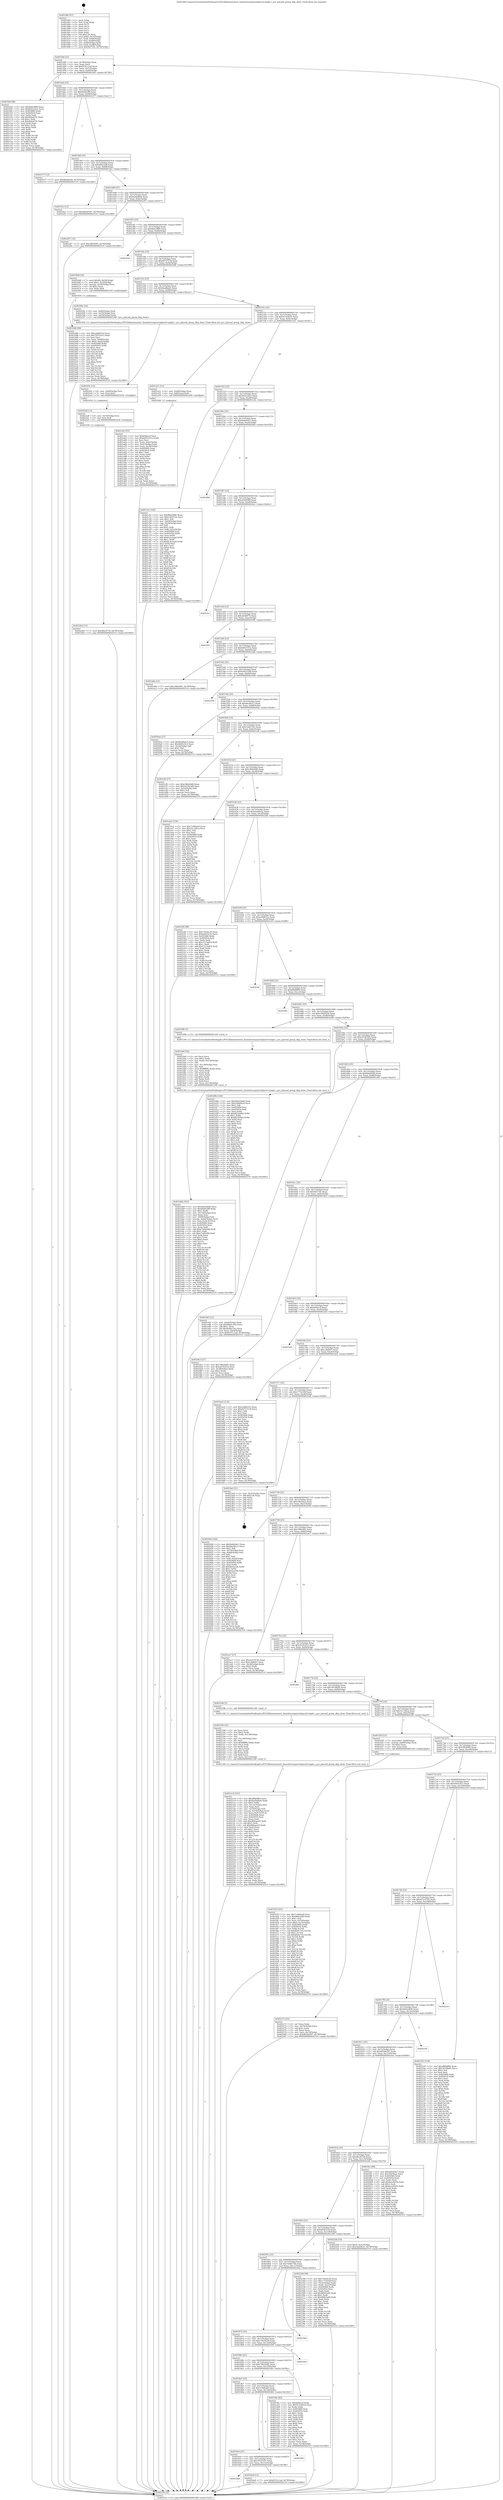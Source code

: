 digraph "0x401460" {
  label = "0x401460 (/mnt/c/Users/mathe/Desktop/tcc/POCII/binaries/extr_linuxdriverspinctrlpinctrl-single.c_pcs_pinconf_group_dbg_show_Final-ollvm.out::main(0))"
  labelloc = "t"
  node[shape=record]

  Entry [label="",width=0.3,height=0.3,shape=circle,fillcolor=black,style=filled]
  "0x40148f" [label="{
     0x40148f [23]\l
     | [instrs]\l
     &nbsp;&nbsp;0x40148f \<+3\>: mov -0x78(%rbp),%eax\l
     &nbsp;&nbsp;0x401492 \<+2\>: mov %eax,%ecx\l
     &nbsp;&nbsp;0x401494 \<+6\>: sub $0x8191c1ad,%ecx\l
     &nbsp;&nbsp;0x40149a \<+3\>: mov %eax,-0x7c(%rbp)\l
     &nbsp;&nbsp;0x40149d \<+3\>: mov %ecx,-0x80(%rbp)\l
     &nbsp;&nbsp;0x4014a0 \<+6\>: je 0000000000401bf4 \<main+0x794\>\l
  }"]
  "0x401bf4" [label="{
     0x401bf4 [88]\l
     | [instrs]\l
     &nbsp;&nbsp;0x401bf4 \<+5\>: mov $0x8bdc0f80,%eax\l
     &nbsp;&nbsp;0x401bf9 \<+5\>: mov $0x9e0c2dc2,%ecx\l
     &nbsp;&nbsp;0x401bfe \<+7\>: mov 0x405068,%edx\l
     &nbsp;&nbsp;0x401c05 \<+7\>: mov 0x405054,%esi\l
     &nbsp;&nbsp;0x401c0c \<+2\>: mov %edx,%edi\l
     &nbsp;&nbsp;0x401c0e \<+6\>: add $0x4b4a07fc,%edi\l
     &nbsp;&nbsp;0x401c14 \<+3\>: sub $0x1,%edi\l
     &nbsp;&nbsp;0x401c17 \<+6\>: sub $0x4b4a07fc,%edi\l
     &nbsp;&nbsp;0x401c1d \<+3\>: imul %edi,%edx\l
     &nbsp;&nbsp;0x401c20 \<+3\>: and $0x1,%edx\l
     &nbsp;&nbsp;0x401c23 \<+3\>: cmp $0x0,%edx\l
     &nbsp;&nbsp;0x401c26 \<+4\>: sete %r8b\l
     &nbsp;&nbsp;0x401c2a \<+3\>: cmp $0xa,%esi\l
     &nbsp;&nbsp;0x401c2d \<+4\>: setl %r9b\l
     &nbsp;&nbsp;0x401c31 \<+3\>: mov %r8b,%r10b\l
     &nbsp;&nbsp;0x401c34 \<+3\>: and %r9b,%r10b\l
     &nbsp;&nbsp;0x401c37 \<+3\>: xor %r9b,%r8b\l
     &nbsp;&nbsp;0x401c3a \<+3\>: or %r8b,%r10b\l
     &nbsp;&nbsp;0x401c3d \<+4\>: test $0x1,%r10b\l
     &nbsp;&nbsp;0x401c41 \<+3\>: cmovne %ecx,%eax\l
     &nbsp;&nbsp;0x401c44 \<+3\>: mov %eax,-0x78(%rbp)\l
     &nbsp;&nbsp;0x401c47 \<+5\>: jmp 0000000000402510 \<main+0x10b0\>\l
  }"]
  "0x4014a6" [label="{
     0x4014a6 [25]\l
     | [instrs]\l
     &nbsp;&nbsp;0x4014a6 \<+5\>: jmp 00000000004014ab \<main+0x4b\>\l
     &nbsp;&nbsp;0x4014ab \<+3\>: mov -0x7c(%rbp),%eax\l
     &nbsp;&nbsp;0x4014ae \<+5\>: sub $0x844618ff,%eax\l
     &nbsp;&nbsp;0x4014b3 \<+6\>: mov %eax,-0x84(%rbp)\l
     &nbsp;&nbsp;0x4014b9 \<+6\>: je 0000000000401e77 \<main+0xa17\>\l
  }"]
  Exit [label="",width=0.3,height=0.3,shape=circle,fillcolor=black,style=filled,peripheries=2]
  "0x401e77" [label="{
     0x401e77 [12]\l
     | [instrs]\l
     &nbsp;&nbsp;0x401e77 \<+7\>: movl $0xfbe68268,-0x78(%rbp)\l
     &nbsp;&nbsp;0x401e7e \<+5\>: jmp 0000000000402510 \<main+0x10b0\>\l
  }"]
  "0x4014bf" [label="{
     0x4014bf [25]\l
     | [instrs]\l
     &nbsp;&nbsp;0x4014bf \<+5\>: jmp 00000000004014c4 \<main+0x64\>\l
     &nbsp;&nbsp;0x4014c4 \<+3\>: mov -0x7c(%rbp),%eax\l
     &nbsp;&nbsp;0x4014c7 \<+5\>: sub $0x866a3aff,%eax\l
     &nbsp;&nbsp;0x4014cc \<+6\>: mov %eax,-0x88(%rbp)\l
     &nbsp;&nbsp;0x4014d2 \<+6\>: je 0000000000401fe2 \<main+0xb82\>\l
  }"]
  "0x4022b4" [label="{
     0x4022b4 [12]\l
     | [instrs]\l
     &nbsp;&nbsp;0x4022b4 \<+7\>: movl $0x48a3f730,-0x78(%rbp)\l
     &nbsp;&nbsp;0x4022bb \<+5\>: jmp 0000000000402510 \<main+0x10b0\>\l
  }"]
  "0x401fe2" [label="{
     0x401fe2 [12]\l
     | [instrs]\l
     &nbsp;&nbsp;0x401fe2 \<+7\>: movl $0x482b9397,-0x78(%rbp)\l
     &nbsp;&nbsp;0x401fe9 \<+5\>: jmp 0000000000402510 \<main+0x10b0\>\l
  }"]
  "0x4014d8" [label="{
     0x4014d8 [25]\l
     | [instrs]\l
     &nbsp;&nbsp;0x4014d8 \<+5\>: jmp 00000000004014dd \<main+0x7d\>\l
     &nbsp;&nbsp;0x4014dd \<+3\>: mov -0x7c(%rbp),%eax\l
     &nbsp;&nbsp;0x4014e0 \<+5\>: sub $0x8a2bd0e6,%eax\l
     &nbsp;&nbsp;0x4014e5 \<+6\>: mov %eax,-0x8c(%rbp)\l
     &nbsp;&nbsp;0x4014eb \<+6\>: je 0000000000402267 \<main+0xe07\>\l
  }"]
  "0x4022a8" [label="{
     0x4022a8 [12]\l
     | [instrs]\l
     &nbsp;&nbsp;0x4022a8 \<+4\>: mov -0x70(%rbp),%rsi\l
     &nbsp;&nbsp;0x4022ac \<+3\>: mov %rsi,%rdi\l
     &nbsp;&nbsp;0x4022af \<+5\>: call 0000000000401030 \<free@plt\>\l
     | [calls]\l
     &nbsp;&nbsp;0x401030 \{1\} (unknown)\l
  }"]
  "0x402267" [label="{
     0x402267 [12]\l
     | [instrs]\l
     &nbsp;&nbsp;0x402267 \<+7\>: movl $0x3f8309f5,-0x78(%rbp)\l
     &nbsp;&nbsp;0x40226e \<+5\>: jmp 0000000000402510 \<main+0x10b0\>\l
  }"]
  "0x4014f1" [label="{
     0x4014f1 [25]\l
     | [instrs]\l
     &nbsp;&nbsp;0x4014f1 \<+5\>: jmp 00000000004014f6 \<main+0x96\>\l
     &nbsp;&nbsp;0x4014f6 \<+3\>: mov -0x7c(%rbp),%eax\l
     &nbsp;&nbsp;0x4014f9 \<+5\>: sub $0x8bdc0f80,%eax\l
     &nbsp;&nbsp;0x4014fe \<+6\>: mov %eax,-0x90(%rbp)\l
     &nbsp;&nbsp;0x401504 \<+6\>: je 0000000000402424 \<main+0xfc4\>\l
  }"]
  "0x40229c" [label="{
     0x40229c [12]\l
     | [instrs]\l
     &nbsp;&nbsp;0x40229c \<+4\>: mov -0x60(%rbp),%rsi\l
     &nbsp;&nbsp;0x4022a0 \<+3\>: mov %rsi,%rdi\l
     &nbsp;&nbsp;0x4022a3 \<+5\>: call 0000000000401030 \<free@plt\>\l
     | [calls]\l
     &nbsp;&nbsp;0x401030 \{1\} (unknown)\l
  }"]
  "0x402424" [label="{
     0x402424\l
  }", style=dashed]
  "0x40150a" [label="{
     0x40150a [25]\l
     | [instrs]\l
     &nbsp;&nbsp;0x40150a \<+5\>: jmp 000000000040150f \<main+0xaf\>\l
     &nbsp;&nbsp;0x40150f \<+3\>: mov -0x7c(%rbp),%eax\l
     &nbsp;&nbsp;0x401512 \<+5\>: sub $0x8d727e78,%eax\l
     &nbsp;&nbsp;0x401517 \<+6\>: mov %eax,-0x94(%rbp)\l
     &nbsp;&nbsp;0x40151d \<+6\>: je 0000000000401b68 \<main+0x708\>\l
  }"]
  "0x4021c4" [label="{
     0x4021c4 [163]\l
     | [instrs]\l
     &nbsp;&nbsp;0x4021c4 \<+5\>: mov $0xdf6b8f84,%ecx\l
     &nbsp;&nbsp;0x4021c9 \<+5\>: mov $0x8a2bd0e6,%edx\l
     &nbsp;&nbsp;0x4021ce \<+3\>: mov $0x1,%r8b\l
     &nbsp;&nbsp;0x4021d1 \<+6\>: mov -0x13c(%rbp),%esi\l
     &nbsp;&nbsp;0x4021d7 \<+3\>: imul %eax,%esi\l
     &nbsp;&nbsp;0x4021da \<+4\>: mov -0x70(%rbp),%r9\l
     &nbsp;&nbsp;0x4021de \<+4\>: movslq -0x74(%rbp),%r10\l
     &nbsp;&nbsp;0x4021e2 \<+4\>: mov %esi,(%r9,%r10,4)\l
     &nbsp;&nbsp;0x4021e6 \<+7\>: mov 0x405068,%eax\l
     &nbsp;&nbsp;0x4021ed \<+7\>: mov 0x405054,%esi\l
     &nbsp;&nbsp;0x4021f4 \<+2\>: mov %eax,%edi\l
     &nbsp;&nbsp;0x4021f6 \<+6\>: add $0xd84aaed3,%edi\l
     &nbsp;&nbsp;0x4021fc \<+3\>: sub $0x1,%edi\l
     &nbsp;&nbsp;0x4021ff \<+6\>: sub $0xd84aaed3,%edi\l
     &nbsp;&nbsp;0x402205 \<+3\>: imul %edi,%eax\l
     &nbsp;&nbsp;0x402208 \<+3\>: and $0x1,%eax\l
     &nbsp;&nbsp;0x40220b \<+3\>: cmp $0x0,%eax\l
     &nbsp;&nbsp;0x40220e \<+4\>: sete %r11b\l
     &nbsp;&nbsp;0x402212 \<+3\>: cmp $0xa,%esi\l
     &nbsp;&nbsp;0x402215 \<+3\>: setl %bl\l
     &nbsp;&nbsp;0x402218 \<+3\>: mov %r11b,%r14b\l
     &nbsp;&nbsp;0x40221b \<+4\>: xor $0xff,%r14b\l
     &nbsp;&nbsp;0x40221f \<+3\>: mov %bl,%r15b\l
     &nbsp;&nbsp;0x402222 \<+4\>: xor $0xff,%r15b\l
     &nbsp;&nbsp;0x402226 \<+4\>: xor $0x0,%r8b\l
     &nbsp;&nbsp;0x40222a \<+3\>: mov %r14b,%r12b\l
     &nbsp;&nbsp;0x40222d \<+4\>: and $0x0,%r12b\l
     &nbsp;&nbsp;0x402231 \<+3\>: and %r8b,%r11b\l
     &nbsp;&nbsp;0x402234 \<+3\>: mov %r15b,%r13b\l
     &nbsp;&nbsp;0x402237 \<+4\>: and $0x0,%r13b\l
     &nbsp;&nbsp;0x40223b \<+3\>: and %r8b,%bl\l
     &nbsp;&nbsp;0x40223e \<+3\>: or %r11b,%r12b\l
     &nbsp;&nbsp;0x402241 \<+3\>: or %bl,%r13b\l
     &nbsp;&nbsp;0x402244 \<+3\>: xor %r13b,%r12b\l
     &nbsp;&nbsp;0x402247 \<+3\>: or %r15b,%r14b\l
     &nbsp;&nbsp;0x40224a \<+4\>: xor $0xff,%r14b\l
     &nbsp;&nbsp;0x40224e \<+4\>: or $0x0,%r8b\l
     &nbsp;&nbsp;0x402252 \<+3\>: and %r8b,%r14b\l
     &nbsp;&nbsp;0x402255 \<+3\>: or %r14b,%r12b\l
     &nbsp;&nbsp;0x402258 \<+4\>: test $0x1,%r12b\l
     &nbsp;&nbsp;0x40225c \<+3\>: cmovne %edx,%ecx\l
     &nbsp;&nbsp;0x40225f \<+3\>: mov %ecx,-0x78(%rbp)\l
     &nbsp;&nbsp;0x402262 \<+5\>: jmp 0000000000402510 \<main+0x10b0\>\l
  }"]
  "0x401b68" [label="{
     0x401b68 [30]\l
     | [instrs]\l
     &nbsp;&nbsp;0x401b68 \<+7\>: movl $0x64,-0x50(%rbp)\l
     &nbsp;&nbsp;0x401b6f \<+7\>: movl $0x1,-0x54(%rbp)\l
     &nbsp;&nbsp;0x401b76 \<+4\>: movslq -0x54(%rbp),%rax\l
     &nbsp;&nbsp;0x401b7a \<+4\>: shl $0x2,%rax\l
     &nbsp;&nbsp;0x401b7e \<+3\>: mov %rax,%rdi\l
     &nbsp;&nbsp;0x401b81 \<+5\>: call 0000000000401050 \<malloc@plt\>\l
     | [calls]\l
     &nbsp;&nbsp;0x401050 \{1\} (unknown)\l
  }"]
  "0x401523" [label="{
     0x401523 [25]\l
     | [instrs]\l
     &nbsp;&nbsp;0x401523 \<+5\>: jmp 0000000000401528 \<main+0xc8\>\l
     &nbsp;&nbsp;0x401528 \<+3\>: mov -0x7c(%rbp),%eax\l
     &nbsp;&nbsp;0x40152b \<+5\>: sub $0x8eadbea5,%eax\l
     &nbsp;&nbsp;0x401530 \<+6\>: mov %eax,-0x98(%rbp)\l
     &nbsp;&nbsp;0x401536 \<+6\>: je 000000000040228c \<main+0xe2c\>\l
  }"]
  "0x402190" [label="{
     0x402190 [52]\l
     | [instrs]\l
     &nbsp;&nbsp;0x402190 \<+2\>: xor %ecx,%ecx\l
     &nbsp;&nbsp;0x402192 \<+5\>: mov $0x2,%edx\l
     &nbsp;&nbsp;0x402197 \<+6\>: mov %edx,-0x138(%rbp)\l
     &nbsp;&nbsp;0x40219d \<+1\>: cltd\l
     &nbsp;&nbsp;0x40219e \<+6\>: mov -0x138(%rbp),%esi\l
     &nbsp;&nbsp;0x4021a4 \<+2\>: idiv %esi\l
     &nbsp;&nbsp;0x4021a6 \<+6\>: imul $0xfffffffe,%edx,%edx\l
     &nbsp;&nbsp;0x4021ac \<+2\>: mov %ecx,%edi\l
     &nbsp;&nbsp;0x4021ae \<+2\>: sub %edx,%edi\l
     &nbsp;&nbsp;0x4021b0 \<+2\>: mov %ecx,%edx\l
     &nbsp;&nbsp;0x4021b2 \<+3\>: sub $0x1,%edx\l
     &nbsp;&nbsp;0x4021b5 \<+2\>: add %edx,%edi\l
     &nbsp;&nbsp;0x4021b7 \<+2\>: sub %edi,%ecx\l
     &nbsp;&nbsp;0x4021b9 \<+6\>: mov %ecx,-0x13c(%rbp)\l
     &nbsp;&nbsp;0x4021bf \<+5\>: call 0000000000401160 \<next_i\>\l
     | [calls]\l
     &nbsp;&nbsp;0x401160 \{1\} (/mnt/c/Users/mathe/Desktop/tcc/POCII/binaries/extr_linuxdriverspinctrlpinctrl-single.c_pcs_pinconf_group_dbg_show_Final-ollvm.out::next_i)\l
  }"]
  "0x40228c" [label="{
     0x40228c [16]\l
     | [instrs]\l
     &nbsp;&nbsp;0x40228c \<+4\>: mov -0x60(%rbp),%rdi\l
     &nbsp;&nbsp;0x402290 \<+4\>: mov -0x70(%rbp),%rsi\l
     &nbsp;&nbsp;0x402294 \<+3\>: mov -0x50(%rbp),%edx\l
     &nbsp;&nbsp;0x402297 \<+5\>: call 0000000000401440 \<pcs_pinconf_group_dbg_show\>\l
     | [calls]\l
     &nbsp;&nbsp;0x401440 \{1\} (/mnt/c/Users/mathe/Desktop/tcc/POCII/binaries/extr_linuxdriverspinctrlpinctrl-single.c_pcs_pinconf_group_dbg_show_Final-ollvm.out::pcs_pinconf_group_dbg_show)\l
  }"]
  "0x40153c" [label="{
     0x40153c [25]\l
     | [instrs]\l
     &nbsp;&nbsp;0x40153c \<+5\>: jmp 0000000000401541 \<main+0xe1\>\l
     &nbsp;&nbsp;0x401541 \<+3\>: mov -0x7c(%rbp),%eax\l
     &nbsp;&nbsp;0x401544 \<+5\>: sub $0x913c0b16,%eax\l
     &nbsp;&nbsp;0x401549 \<+6\>: mov %eax,-0x9c(%rbp)\l
     &nbsp;&nbsp;0x40154f \<+6\>: je 0000000000401a51 \<main+0x5f1\>\l
  }"]
  "0x401f3f" [label="{
     0x401f3f [163]\l
     | [instrs]\l
     &nbsp;&nbsp;0x401f3f \<+5\>: mov $0x7c946aa9,%ecx\l
     &nbsp;&nbsp;0x401f44 \<+5\>: mov $0x866a3aff,%edx\l
     &nbsp;&nbsp;0x401f49 \<+3\>: mov $0x1,%sil\l
     &nbsp;&nbsp;0x401f4c \<+4\>: mov %rax,-0x70(%rbp)\l
     &nbsp;&nbsp;0x401f50 \<+7\>: movl $0x0,-0x74(%rbp)\l
     &nbsp;&nbsp;0x401f57 \<+8\>: mov 0x405068,%r8d\l
     &nbsp;&nbsp;0x401f5f \<+8\>: mov 0x405054,%r9d\l
     &nbsp;&nbsp;0x401f67 \<+3\>: mov %r8d,%r10d\l
     &nbsp;&nbsp;0x401f6a \<+7\>: sub $0x8f26c7e5,%r10d\l
     &nbsp;&nbsp;0x401f71 \<+4\>: sub $0x1,%r10d\l
     &nbsp;&nbsp;0x401f75 \<+7\>: add $0x8f26c7e5,%r10d\l
     &nbsp;&nbsp;0x401f7c \<+4\>: imul %r10d,%r8d\l
     &nbsp;&nbsp;0x401f80 \<+4\>: and $0x1,%r8d\l
     &nbsp;&nbsp;0x401f84 \<+4\>: cmp $0x0,%r8d\l
     &nbsp;&nbsp;0x401f88 \<+4\>: sete %r11b\l
     &nbsp;&nbsp;0x401f8c \<+4\>: cmp $0xa,%r9d\l
     &nbsp;&nbsp;0x401f90 \<+3\>: setl %bl\l
     &nbsp;&nbsp;0x401f93 \<+3\>: mov %r11b,%r14b\l
     &nbsp;&nbsp;0x401f96 \<+4\>: xor $0xff,%r14b\l
     &nbsp;&nbsp;0x401f9a \<+3\>: mov %bl,%r15b\l
     &nbsp;&nbsp;0x401f9d \<+4\>: xor $0xff,%r15b\l
     &nbsp;&nbsp;0x401fa1 \<+4\>: xor $0x1,%sil\l
     &nbsp;&nbsp;0x401fa5 \<+3\>: mov %r14b,%r12b\l
     &nbsp;&nbsp;0x401fa8 \<+4\>: and $0xff,%r12b\l
     &nbsp;&nbsp;0x401fac \<+3\>: and %sil,%r11b\l
     &nbsp;&nbsp;0x401faf \<+3\>: mov %r15b,%r13b\l
     &nbsp;&nbsp;0x401fb2 \<+4\>: and $0xff,%r13b\l
     &nbsp;&nbsp;0x401fb6 \<+3\>: and %sil,%bl\l
     &nbsp;&nbsp;0x401fb9 \<+3\>: or %r11b,%r12b\l
     &nbsp;&nbsp;0x401fbc \<+3\>: or %bl,%r13b\l
     &nbsp;&nbsp;0x401fbf \<+3\>: xor %r13b,%r12b\l
     &nbsp;&nbsp;0x401fc2 \<+3\>: or %r15b,%r14b\l
     &nbsp;&nbsp;0x401fc5 \<+4\>: xor $0xff,%r14b\l
     &nbsp;&nbsp;0x401fc9 \<+4\>: or $0x1,%sil\l
     &nbsp;&nbsp;0x401fcd \<+3\>: and %sil,%r14b\l
     &nbsp;&nbsp;0x401fd0 \<+3\>: or %r14b,%r12b\l
     &nbsp;&nbsp;0x401fd3 \<+4\>: test $0x1,%r12b\l
     &nbsp;&nbsp;0x401fd7 \<+3\>: cmovne %edx,%ecx\l
     &nbsp;&nbsp;0x401fda \<+3\>: mov %ecx,-0x78(%rbp)\l
     &nbsp;&nbsp;0x401fdd \<+5\>: jmp 0000000000402510 \<main+0x10b0\>\l
  }"]
  "0x401a51" [label="{
     0x401a51 [13]\l
     | [instrs]\l
     &nbsp;&nbsp;0x401a51 \<+4\>: mov -0x48(%rbp),%rax\l
     &nbsp;&nbsp;0x401a55 \<+4\>: mov 0x8(%rax),%rdi\l
     &nbsp;&nbsp;0x401a59 \<+5\>: call 0000000000401060 \<atoi@plt\>\l
     | [calls]\l
     &nbsp;&nbsp;0x401060 \{1\} (unknown)\l
  }"]
  "0x401555" [label="{
     0x401555 [25]\l
     | [instrs]\l
     &nbsp;&nbsp;0x401555 \<+5\>: jmp 000000000040155a \<main+0xfa\>\l
     &nbsp;&nbsp;0x40155a \<+3\>: mov -0x7c(%rbp),%eax\l
     &nbsp;&nbsp;0x40155d \<+5\>: sub $0x9e0c2dc2,%eax\l
     &nbsp;&nbsp;0x401562 \<+6\>: mov %eax,-0xa0(%rbp)\l
     &nbsp;&nbsp;0x401568 \<+6\>: je 0000000000401c4c \<main+0x7ec\>\l
  }"]
  "0x401dd4" [label="{
     0x401dd4 [163]\l
     | [instrs]\l
     &nbsp;&nbsp;0x401dd4 \<+5\>: mov $0x46e63b06,%ecx\l
     &nbsp;&nbsp;0x401dd9 \<+5\>: mov $0x844618ff,%edx\l
     &nbsp;&nbsp;0x401dde \<+3\>: mov $0x1,%r8b\l
     &nbsp;&nbsp;0x401de1 \<+6\>: mov -0x134(%rbp),%esi\l
     &nbsp;&nbsp;0x401de7 \<+3\>: imul %eax,%esi\l
     &nbsp;&nbsp;0x401dea \<+4\>: mov -0x60(%rbp),%r9\l
     &nbsp;&nbsp;0x401dee \<+4\>: movslq -0x64(%rbp),%r10\l
     &nbsp;&nbsp;0x401df2 \<+4\>: mov %esi,(%r9,%r10,4)\l
     &nbsp;&nbsp;0x401df6 \<+7\>: mov 0x405068,%eax\l
     &nbsp;&nbsp;0x401dfd \<+7\>: mov 0x405054,%esi\l
     &nbsp;&nbsp;0x401e04 \<+2\>: mov %eax,%edi\l
     &nbsp;&nbsp;0x401e06 \<+6\>: add $0xe7a6b28b,%edi\l
     &nbsp;&nbsp;0x401e0c \<+3\>: sub $0x1,%edi\l
     &nbsp;&nbsp;0x401e0f \<+6\>: sub $0xe7a6b28b,%edi\l
     &nbsp;&nbsp;0x401e15 \<+3\>: imul %edi,%eax\l
     &nbsp;&nbsp;0x401e18 \<+3\>: and $0x1,%eax\l
     &nbsp;&nbsp;0x401e1b \<+3\>: cmp $0x0,%eax\l
     &nbsp;&nbsp;0x401e1e \<+4\>: sete %r11b\l
     &nbsp;&nbsp;0x401e22 \<+3\>: cmp $0xa,%esi\l
     &nbsp;&nbsp;0x401e25 \<+3\>: setl %bl\l
     &nbsp;&nbsp;0x401e28 \<+3\>: mov %r11b,%r14b\l
     &nbsp;&nbsp;0x401e2b \<+4\>: xor $0xff,%r14b\l
     &nbsp;&nbsp;0x401e2f \<+3\>: mov %bl,%r15b\l
     &nbsp;&nbsp;0x401e32 \<+4\>: xor $0xff,%r15b\l
     &nbsp;&nbsp;0x401e36 \<+4\>: xor $0x0,%r8b\l
     &nbsp;&nbsp;0x401e3a \<+3\>: mov %r14b,%r12b\l
     &nbsp;&nbsp;0x401e3d \<+4\>: and $0x0,%r12b\l
     &nbsp;&nbsp;0x401e41 \<+3\>: and %r8b,%r11b\l
     &nbsp;&nbsp;0x401e44 \<+3\>: mov %r15b,%r13b\l
     &nbsp;&nbsp;0x401e47 \<+4\>: and $0x0,%r13b\l
     &nbsp;&nbsp;0x401e4b \<+3\>: and %r8b,%bl\l
     &nbsp;&nbsp;0x401e4e \<+3\>: or %r11b,%r12b\l
     &nbsp;&nbsp;0x401e51 \<+3\>: or %bl,%r13b\l
     &nbsp;&nbsp;0x401e54 \<+3\>: xor %r13b,%r12b\l
     &nbsp;&nbsp;0x401e57 \<+3\>: or %r15b,%r14b\l
     &nbsp;&nbsp;0x401e5a \<+4\>: xor $0xff,%r14b\l
     &nbsp;&nbsp;0x401e5e \<+4\>: or $0x0,%r8b\l
     &nbsp;&nbsp;0x401e62 \<+3\>: and %r8b,%r14b\l
     &nbsp;&nbsp;0x401e65 \<+3\>: or %r14b,%r12b\l
     &nbsp;&nbsp;0x401e68 \<+4\>: test $0x1,%r12b\l
     &nbsp;&nbsp;0x401e6c \<+3\>: cmovne %edx,%ecx\l
     &nbsp;&nbsp;0x401e6f \<+3\>: mov %ecx,-0x78(%rbp)\l
     &nbsp;&nbsp;0x401e72 \<+5\>: jmp 0000000000402510 \<main+0x10b0\>\l
  }"]
  "0x401c4c" [label="{
     0x401c4c [164]\l
     | [instrs]\l
     &nbsp;&nbsp;0x401c4c \<+5\>: mov $0x8bdc0f80,%eax\l
     &nbsp;&nbsp;0x401c51 \<+5\>: mov $0xc5dd716c,%ecx\l
     &nbsp;&nbsp;0x401c56 \<+2\>: mov $0x1,%dl\l
     &nbsp;&nbsp;0x401c58 \<+3\>: mov -0x64(%rbp),%esi\l
     &nbsp;&nbsp;0x401c5b \<+3\>: cmp -0x54(%rbp),%esi\l
     &nbsp;&nbsp;0x401c5e \<+4\>: setl %dil\l
     &nbsp;&nbsp;0x401c62 \<+4\>: and $0x1,%dil\l
     &nbsp;&nbsp;0x401c66 \<+4\>: mov %dil,-0x2e(%rbp)\l
     &nbsp;&nbsp;0x401c6a \<+7\>: mov 0x405068,%esi\l
     &nbsp;&nbsp;0x401c71 \<+8\>: mov 0x405054,%r8d\l
     &nbsp;&nbsp;0x401c79 \<+3\>: mov %esi,%r9d\l
     &nbsp;&nbsp;0x401c7c \<+7\>: add $0x6c3e3aad,%r9d\l
     &nbsp;&nbsp;0x401c83 \<+4\>: sub $0x1,%r9d\l
     &nbsp;&nbsp;0x401c87 \<+7\>: sub $0x6c3e3aad,%r9d\l
     &nbsp;&nbsp;0x401c8e \<+4\>: imul %r9d,%esi\l
     &nbsp;&nbsp;0x401c92 \<+3\>: and $0x1,%esi\l
     &nbsp;&nbsp;0x401c95 \<+3\>: cmp $0x0,%esi\l
     &nbsp;&nbsp;0x401c98 \<+4\>: sete %dil\l
     &nbsp;&nbsp;0x401c9c \<+4\>: cmp $0xa,%r8d\l
     &nbsp;&nbsp;0x401ca0 \<+4\>: setl %r10b\l
     &nbsp;&nbsp;0x401ca4 \<+3\>: mov %dil,%r11b\l
     &nbsp;&nbsp;0x401ca7 \<+4\>: xor $0xff,%r11b\l
     &nbsp;&nbsp;0x401cab \<+3\>: mov %r10b,%bl\l
     &nbsp;&nbsp;0x401cae \<+3\>: xor $0xff,%bl\l
     &nbsp;&nbsp;0x401cb1 \<+3\>: xor $0x1,%dl\l
     &nbsp;&nbsp;0x401cb4 \<+3\>: mov %r11b,%r14b\l
     &nbsp;&nbsp;0x401cb7 \<+4\>: and $0xff,%r14b\l
     &nbsp;&nbsp;0x401cbb \<+3\>: and %dl,%dil\l
     &nbsp;&nbsp;0x401cbe \<+3\>: mov %bl,%r15b\l
     &nbsp;&nbsp;0x401cc1 \<+4\>: and $0xff,%r15b\l
     &nbsp;&nbsp;0x401cc5 \<+3\>: and %dl,%r10b\l
     &nbsp;&nbsp;0x401cc8 \<+3\>: or %dil,%r14b\l
     &nbsp;&nbsp;0x401ccb \<+3\>: or %r10b,%r15b\l
     &nbsp;&nbsp;0x401cce \<+3\>: xor %r15b,%r14b\l
     &nbsp;&nbsp;0x401cd1 \<+3\>: or %bl,%r11b\l
     &nbsp;&nbsp;0x401cd4 \<+4\>: xor $0xff,%r11b\l
     &nbsp;&nbsp;0x401cd8 \<+3\>: or $0x1,%dl\l
     &nbsp;&nbsp;0x401cdb \<+3\>: and %dl,%r11b\l
     &nbsp;&nbsp;0x401cde \<+3\>: or %r11b,%r14b\l
     &nbsp;&nbsp;0x401ce1 \<+4\>: test $0x1,%r14b\l
     &nbsp;&nbsp;0x401ce5 \<+3\>: cmovne %ecx,%eax\l
     &nbsp;&nbsp;0x401ce8 \<+3\>: mov %eax,-0x78(%rbp)\l
     &nbsp;&nbsp;0x401ceb \<+5\>: jmp 0000000000402510 \<main+0x10b0\>\l
  }"]
  "0x40156e" [label="{
     0x40156e [25]\l
     | [instrs]\l
     &nbsp;&nbsp;0x40156e \<+5\>: jmp 0000000000401573 \<main+0x113\>\l
     &nbsp;&nbsp;0x401573 \<+3\>: mov -0x7c(%rbp),%eax\l
     &nbsp;&nbsp;0x401576 \<+5\>: sub $0x9e8e64a7,%eax\l
     &nbsp;&nbsp;0x40157b \<+6\>: mov %eax,-0xa4(%rbp)\l
     &nbsp;&nbsp;0x401581 \<+6\>: je 00000000004024b0 \<main+0x1050\>\l
  }"]
  "0x401da0" [label="{
     0x401da0 [52]\l
     | [instrs]\l
     &nbsp;&nbsp;0x401da0 \<+2\>: xor %ecx,%ecx\l
     &nbsp;&nbsp;0x401da2 \<+5\>: mov $0x2,%edx\l
     &nbsp;&nbsp;0x401da7 \<+6\>: mov %edx,-0x130(%rbp)\l
     &nbsp;&nbsp;0x401dad \<+1\>: cltd\l
     &nbsp;&nbsp;0x401dae \<+6\>: mov -0x130(%rbp),%esi\l
     &nbsp;&nbsp;0x401db4 \<+2\>: idiv %esi\l
     &nbsp;&nbsp;0x401db6 \<+6\>: imul $0xfffffffe,%edx,%edx\l
     &nbsp;&nbsp;0x401dbc \<+2\>: mov %ecx,%edi\l
     &nbsp;&nbsp;0x401dbe \<+2\>: sub %edx,%edi\l
     &nbsp;&nbsp;0x401dc0 \<+2\>: mov %ecx,%edx\l
     &nbsp;&nbsp;0x401dc2 \<+3\>: sub $0x1,%edx\l
     &nbsp;&nbsp;0x401dc5 \<+2\>: add %edx,%edi\l
     &nbsp;&nbsp;0x401dc7 \<+2\>: sub %edi,%ecx\l
     &nbsp;&nbsp;0x401dc9 \<+6\>: mov %ecx,-0x134(%rbp)\l
     &nbsp;&nbsp;0x401dcf \<+5\>: call 0000000000401160 \<next_i\>\l
     | [calls]\l
     &nbsp;&nbsp;0x401160 \{1\} (/mnt/c/Users/mathe/Desktop/tcc/POCII/binaries/extr_linuxdriverspinctrlpinctrl-single.c_pcs_pinconf_group_dbg_show_Final-ollvm.out::next_i)\l
  }"]
  "0x4024b0" [label="{
     0x4024b0\l
  }", style=dashed]
  "0x401587" [label="{
     0x401587 [25]\l
     | [instrs]\l
     &nbsp;&nbsp;0x401587 \<+5\>: jmp 000000000040158c \<main+0x12c\>\l
     &nbsp;&nbsp;0x40158c \<+3\>: mov -0x7c(%rbp),%eax\l
     &nbsp;&nbsp;0x40158f \<+5\>: sub $0xa044096f,%eax\l
     &nbsp;&nbsp;0x401594 \<+6\>: mov %eax,-0xa8(%rbp)\l
     &nbsp;&nbsp;0x40159a \<+6\>: je 00000000004022cc \<main+0xe6c\>\l
  }"]
  "0x4018d9" [label="{
     0x4018d9\l
  }", style=dashed]
  "0x4022cc" [label="{
     0x4022cc\l
  }", style=dashed]
  "0x4015a0" [label="{
     0x4015a0 [25]\l
     | [instrs]\l
     &nbsp;&nbsp;0x4015a0 \<+5\>: jmp 00000000004015a5 \<main+0x145\>\l
     &nbsp;&nbsp;0x4015a5 \<+3\>: mov -0x7c(%rbp),%eax\l
     &nbsp;&nbsp;0x4015a8 \<+5\>: sub $0xafcd0675,%eax\l
     &nbsp;&nbsp;0x4015ad \<+6\>: mov %eax,-0xac(%rbp)\l
     &nbsp;&nbsp;0x4015b3 \<+6\>: je 00000000004019f2 \<main+0x592\>\l
  }"]
  "0x401be8" [label="{
     0x401be8 [12]\l
     | [instrs]\l
     &nbsp;&nbsp;0x401be8 \<+7\>: movl $0x8191c1ad,-0x78(%rbp)\l
     &nbsp;&nbsp;0x401bef \<+5\>: jmp 0000000000402510 \<main+0x10b0\>\l
  }"]
  "0x4019f2" [label="{
     0x4019f2\l
  }", style=dashed]
  "0x4015b9" [label="{
     0x4015b9 [25]\l
     | [instrs]\l
     &nbsp;&nbsp;0x4015b9 \<+5\>: jmp 00000000004015be \<main+0x15e\>\l
     &nbsp;&nbsp;0x4015be \<+3\>: mov -0x7c(%rbp),%eax\l
     &nbsp;&nbsp;0x4015c1 \<+5\>: sub $0xb093101a,%eax\l
     &nbsp;&nbsp;0x4015c6 \<+6\>: mov %eax,-0xb0(%rbp)\l
     &nbsp;&nbsp;0x4015cc \<+6\>: je 0000000000401abb \<main+0x65b\>\l
  }"]
  "0x4018c0" [label="{
     0x4018c0 [25]\l
     | [instrs]\l
     &nbsp;&nbsp;0x4018c0 \<+5\>: jmp 00000000004018c5 \<main+0x465\>\l
     &nbsp;&nbsp;0x4018c5 \<+3\>: mov -0x7c(%rbp),%eax\l
     &nbsp;&nbsp;0x4018c8 \<+5\>: sub $0x7f555101,%eax\l
     &nbsp;&nbsp;0x4018cd \<+6\>: mov %eax,-0x12c(%rbp)\l
     &nbsp;&nbsp;0x4018d3 \<+6\>: je 0000000000401be8 \<main+0x788\>\l
  }"]
  "0x401abb" [label="{
     0x401abb [12]\l
     | [instrs]\l
     &nbsp;&nbsp;0x401abb \<+7\>: movl $0x19f6c691,-0x78(%rbp)\l
     &nbsp;&nbsp;0x401ac2 \<+5\>: jmp 0000000000402510 \<main+0x10b0\>\l
  }"]
  "0x4015d2" [label="{
     0x4015d2 [25]\l
     | [instrs]\l
     &nbsp;&nbsp;0x4015d2 \<+5\>: jmp 00000000004015d7 \<main+0x177\>\l
     &nbsp;&nbsp;0x4015d7 \<+3\>: mov -0x7c(%rbp),%eax\l
     &nbsp;&nbsp;0x4015da \<+5\>: sub $0xb38232d8,%eax\l
     &nbsp;&nbsp;0x4015df \<+6\>: mov %eax,-0xb4(%rbp)\l
     &nbsp;&nbsp;0x4015e5 \<+6\>: je 0000000000401956 \<main+0x4f6\>\l
  }"]
  "0x402482" [label="{
     0x402482\l
  }", style=dashed]
  "0x401956" [label="{
     0x401956\l
  }", style=dashed]
  "0x4015eb" [label="{
     0x4015eb [25]\l
     | [instrs]\l
     &nbsp;&nbsp;0x4015eb \<+5\>: jmp 00000000004015f0 \<main+0x190\>\l
     &nbsp;&nbsp;0x4015f0 \<+3\>: mov -0x7c(%rbp),%eax\l
     &nbsp;&nbsp;0x4015f3 \<+5\>: sub $0xb6cf4a13,%eax\l
     &nbsp;&nbsp;0x4015f8 \<+6\>: mov %eax,-0xb8(%rbp)\l
     &nbsp;&nbsp;0x4015fe \<+6\>: je 00000000004020ea \<main+0xc8a\>\l
  }"]
  "0x401b86" [label="{
     0x401b86 [98]\l
     | [instrs]\l
     &nbsp;&nbsp;0x401b86 \<+5\>: mov $0xce6b831a,%ecx\l
     &nbsp;&nbsp;0x401b8b \<+5\>: mov $0x7f555101,%edx\l
     &nbsp;&nbsp;0x401b90 \<+2\>: xor %esi,%esi\l
     &nbsp;&nbsp;0x401b92 \<+4\>: mov %rax,-0x60(%rbp)\l
     &nbsp;&nbsp;0x401b96 \<+7\>: movl $0x0,-0x64(%rbp)\l
     &nbsp;&nbsp;0x401b9d \<+8\>: mov 0x405068,%r8d\l
     &nbsp;&nbsp;0x401ba5 \<+8\>: mov 0x405054,%r9d\l
     &nbsp;&nbsp;0x401bad \<+3\>: sub $0x1,%esi\l
     &nbsp;&nbsp;0x401bb0 \<+3\>: mov %r8d,%r10d\l
     &nbsp;&nbsp;0x401bb3 \<+3\>: add %esi,%r10d\l
     &nbsp;&nbsp;0x401bb6 \<+4\>: imul %r10d,%r8d\l
     &nbsp;&nbsp;0x401bba \<+4\>: and $0x1,%r8d\l
     &nbsp;&nbsp;0x401bbe \<+4\>: cmp $0x0,%r8d\l
     &nbsp;&nbsp;0x401bc2 \<+4\>: sete %r11b\l
     &nbsp;&nbsp;0x401bc6 \<+4\>: cmp $0xa,%r9d\l
     &nbsp;&nbsp;0x401bca \<+3\>: setl %bl\l
     &nbsp;&nbsp;0x401bcd \<+3\>: mov %r11b,%r14b\l
     &nbsp;&nbsp;0x401bd0 \<+3\>: and %bl,%r14b\l
     &nbsp;&nbsp;0x401bd3 \<+3\>: xor %bl,%r11b\l
     &nbsp;&nbsp;0x401bd6 \<+3\>: or %r11b,%r14b\l
     &nbsp;&nbsp;0x401bd9 \<+4\>: test $0x1,%r14b\l
     &nbsp;&nbsp;0x401bdd \<+3\>: cmovne %edx,%ecx\l
     &nbsp;&nbsp;0x401be0 \<+3\>: mov %ecx,-0x78(%rbp)\l
     &nbsp;&nbsp;0x401be3 \<+5\>: jmp 0000000000402510 \<main+0x10b0\>\l
  }"]
  "0x4020ea" [label="{
     0x4020ea [27]\l
     | [instrs]\l
     &nbsp;&nbsp;0x4020ea \<+5\>: mov $0x8eadbea5,%eax\l
     &nbsp;&nbsp;0x4020ef \<+5\>: mov $0x4045c9c3,%ecx\l
     &nbsp;&nbsp;0x4020f4 \<+3\>: mov -0x2d(%rbp),%dl\l
     &nbsp;&nbsp;0x4020f7 \<+3\>: test $0x1,%dl\l
     &nbsp;&nbsp;0x4020fa \<+3\>: cmovne %ecx,%eax\l
     &nbsp;&nbsp;0x4020fd \<+3\>: mov %eax,-0x78(%rbp)\l
     &nbsp;&nbsp;0x402100 \<+5\>: jmp 0000000000402510 \<main+0x10b0\>\l
  }"]
  "0x401604" [label="{
     0x401604 [25]\l
     | [instrs]\l
     &nbsp;&nbsp;0x401604 \<+5\>: jmp 0000000000401609 \<main+0x1a9\>\l
     &nbsp;&nbsp;0x401609 \<+3\>: mov -0x7c(%rbp),%eax\l
     &nbsp;&nbsp;0x40160c \<+5\>: sub $0xc5dd716c,%eax\l
     &nbsp;&nbsp;0x401611 \<+6\>: mov %eax,-0xbc(%rbp)\l
     &nbsp;&nbsp;0x401617 \<+6\>: je 0000000000401cf0 \<main+0x890\>\l
  }"]
  "0x401a5e" [label="{
     0x401a5e [93]\l
     | [instrs]\l
     &nbsp;&nbsp;0x401a5e \<+5\>: mov $0xb08acef,%ecx\l
     &nbsp;&nbsp;0x401a63 \<+5\>: mov $0xb093101a,%edx\l
     &nbsp;&nbsp;0x401a68 \<+2\>: xor %esi,%esi\l
     &nbsp;&nbsp;0x401a6a \<+3\>: mov %eax,-0x4c(%rbp)\l
     &nbsp;&nbsp;0x401a6d \<+3\>: mov -0x4c(%rbp),%eax\l
     &nbsp;&nbsp;0x401a70 \<+3\>: mov %eax,-0x34(%rbp)\l
     &nbsp;&nbsp;0x401a73 \<+7\>: mov 0x405068,%eax\l
     &nbsp;&nbsp;0x401a7a \<+8\>: mov 0x405054,%r8d\l
     &nbsp;&nbsp;0x401a82 \<+3\>: sub $0x1,%esi\l
     &nbsp;&nbsp;0x401a85 \<+3\>: mov %eax,%r9d\l
     &nbsp;&nbsp;0x401a88 \<+3\>: add %esi,%r9d\l
     &nbsp;&nbsp;0x401a8b \<+4\>: imul %r9d,%eax\l
     &nbsp;&nbsp;0x401a8f \<+3\>: and $0x1,%eax\l
     &nbsp;&nbsp;0x401a92 \<+3\>: cmp $0x0,%eax\l
     &nbsp;&nbsp;0x401a95 \<+4\>: sete %r10b\l
     &nbsp;&nbsp;0x401a99 \<+4\>: cmp $0xa,%r8d\l
     &nbsp;&nbsp;0x401a9d \<+4\>: setl %r11b\l
     &nbsp;&nbsp;0x401aa1 \<+3\>: mov %r10b,%bl\l
     &nbsp;&nbsp;0x401aa4 \<+3\>: and %r11b,%bl\l
     &nbsp;&nbsp;0x401aa7 \<+3\>: xor %r11b,%r10b\l
     &nbsp;&nbsp;0x401aaa \<+3\>: or %r10b,%bl\l
     &nbsp;&nbsp;0x401aad \<+3\>: test $0x1,%bl\l
     &nbsp;&nbsp;0x401ab0 \<+3\>: cmovne %edx,%ecx\l
     &nbsp;&nbsp;0x401ab3 \<+3\>: mov %ecx,-0x78(%rbp)\l
     &nbsp;&nbsp;0x401ab6 \<+5\>: jmp 0000000000402510 \<main+0x10b0\>\l
  }"]
  "0x401cf0" [label="{
     0x401cf0 [27]\l
     | [instrs]\l
     &nbsp;&nbsp;0x401cf0 \<+5\>: mov $0xc9b9e9d6,%eax\l
     &nbsp;&nbsp;0x401cf5 \<+5\>: mov $0xed1463d0,%ecx\l
     &nbsp;&nbsp;0x401cfa \<+3\>: mov -0x2e(%rbp),%dl\l
     &nbsp;&nbsp;0x401cfd \<+3\>: test $0x1,%dl\l
     &nbsp;&nbsp;0x401d00 \<+3\>: cmovne %ecx,%eax\l
     &nbsp;&nbsp;0x401d03 \<+3\>: mov %eax,-0x78(%rbp)\l
     &nbsp;&nbsp;0x401d06 \<+5\>: jmp 0000000000402510 \<main+0x10b0\>\l
  }"]
  "0x40161d" [label="{
     0x40161d [25]\l
     | [instrs]\l
     &nbsp;&nbsp;0x40161d \<+5\>: jmp 0000000000401622 \<main+0x1c2\>\l
     &nbsp;&nbsp;0x401622 \<+3\>: mov -0x7c(%rbp),%eax\l
     &nbsp;&nbsp;0x401625 \<+5\>: sub $0xc9b9e9d6,%eax\l
     &nbsp;&nbsp;0x40162a \<+6\>: mov %eax,-0xc0(%rbp)\l
     &nbsp;&nbsp;0x401630 \<+6\>: je 0000000000401ea2 \<main+0xa42\>\l
  }"]
  "0x4018a7" [label="{
     0x4018a7 [25]\l
     | [instrs]\l
     &nbsp;&nbsp;0x4018a7 \<+5\>: jmp 00000000004018ac \<main+0x44c\>\l
     &nbsp;&nbsp;0x4018ac \<+3\>: mov -0x7c(%rbp),%eax\l
     &nbsp;&nbsp;0x4018af \<+5\>: sub $0x7c946aa9,%eax\l
     &nbsp;&nbsp;0x4018b4 \<+6\>: mov %eax,-0x128(%rbp)\l
     &nbsp;&nbsp;0x4018ba \<+6\>: je 0000000000402482 \<main+0x1022\>\l
  }"]
  "0x401ea2" [label="{
     0x401ea2 [134]\l
     | [instrs]\l
     &nbsp;&nbsp;0x401ea2 \<+5\>: mov $0x7c946aa9,%eax\l
     &nbsp;&nbsp;0x401ea7 \<+5\>: mov $0x3211f6ca,%ecx\l
     &nbsp;&nbsp;0x401eac \<+2\>: mov $0x1,%dl\l
     &nbsp;&nbsp;0x401eae \<+2\>: xor %esi,%esi\l
     &nbsp;&nbsp;0x401eb0 \<+7\>: mov 0x405068,%edi\l
     &nbsp;&nbsp;0x401eb7 \<+8\>: mov 0x405054,%r8d\l
     &nbsp;&nbsp;0x401ebf \<+3\>: sub $0x1,%esi\l
     &nbsp;&nbsp;0x401ec2 \<+3\>: mov %edi,%r9d\l
     &nbsp;&nbsp;0x401ec5 \<+3\>: add %esi,%r9d\l
     &nbsp;&nbsp;0x401ec8 \<+4\>: imul %r9d,%edi\l
     &nbsp;&nbsp;0x401ecc \<+3\>: and $0x1,%edi\l
     &nbsp;&nbsp;0x401ecf \<+3\>: cmp $0x0,%edi\l
     &nbsp;&nbsp;0x401ed2 \<+4\>: sete %r10b\l
     &nbsp;&nbsp;0x401ed6 \<+4\>: cmp $0xa,%r8d\l
     &nbsp;&nbsp;0x401eda \<+4\>: setl %r11b\l
     &nbsp;&nbsp;0x401ede \<+3\>: mov %r10b,%bl\l
     &nbsp;&nbsp;0x401ee1 \<+3\>: xor $0xff,%bl\l
     &nbsp;&nbsp;0x401ee4 \<+3\>: mov %r11b,%r14b\l
     &nbsp;&nbsp;0x401ee7 \<+4\>: xor $0xff,%r14b\l
     &nbsp;&nbsp;0x401eeb \<+3\>: xor $0x0,%dl\l
     &nbsp;&nbsp;0x401eee \<+3\>: mov %bl,%r15b\l
     &nbsp;&nbsp;0x401ef1 \<+4\>: and $0x0,%r15b\l
     &nbsp;&nbsp;0x401ef5 \<+3\>: and %dl,%r10b\l
     &nbsp;&nbsp;0x401ef8 \<+3\>: mov %r14b,%r12b\l
     &nbsp;&nbsp;0x401efb \<+4\>: and $0x0,%r12b\l
     &nbsp;&nbsp;0x401eff \<+3\>: and %dl,%r11b\l
     &nbsp;&nbsp;0x401f02 \<+3\>: or %r10b,%r15b\l
     &nbsp;&nbsp;0x401f05 \<+3\>: or %r11b,%r12b\l
     &nbsp;&nbsp;0x401f08 \<+3\>: xor %r12b,%r15b\l
     &nbsp;&nbsp;0x401f0b \<+3\>: or %r14b,%bl\l
     &nbsp;&nbsp;0x401f0e \<+3\>: xor $0xff,%bl\l
     &nbsp;&nbsp;0x401f11 \<+3\>: or $0x0,%dl\l
     &nbsp;&nbsp;0x401f14 \<+2\>: and %dl,%bl\l
     &nbsp;&nbsp;0x401f16 \<+3\>: or %bl,%r15b\l
     &nbsp;&nbsp;0x401f19 \<+4\>: test $0x1,%r15b\l
     &nbsp;&nbsp;0x401f1d \<+3\>: cmovne %ecx,%eax\l
     &nbsp;&nbsp;0x401f20 \<+3\>: mov %eax,-0x78(%rbp)\l
     &nbsp;&nbsp;0x401f23 \<+5\>: jmp 0000000000402510 \<main+0x10b0\>\l
  }"]
  "0x401636" [label="{
     0x401636 [25]\l
     | [instrs]\l
     &nbsp;&nbsp;0x401636 \<+5\>: jmp 000000000040163b \<main+0x1db\>\l
     &nbsp;&nbsp;0x40163b \<+3\>: mov -0x7c(%rbp),%eax\l
     &nbsp;&nbsp;0x40163e \<+5\>: sub $0xcba0de3c,%eax\l
     &nbsp;&nbsp;0x401643 \<+6\>: mov %eax,-0xc4(%rbp)\l
     &nbsp;&nbsp;0x401649 \<+6\>: je 00000000004022f0 \<main+0xe90\>\l
  }"]
  "0x4019fe" [label="{
     0x4019fe [83]\l
     | [instrs]\l
     &nbsp;&nbsp;0x4019fe \<+5\>: mov $0xb08acef,%eax\l
     &nbsp;&nbsp;0x401a03 \<+5\>: mov $0x913c0b16,%ecx\l
     &nbsp;&nbsp;0x401a08 \<+2\>: xor %edx,%edx\l
     &nbsp;&nbsp;0x401a0a \<+7\>: mov 0x405068,%esi\l
     &nbsp;&nbsp;0x401a11 \<+7\>: mov 0x405054,%edi\l
     &nbsp;&nbsp;0x401a18 \<+3\>: sub $0x1,%edx\l
     &nbsp;&nbsp;0x401a1b \<+3\>: mov %esi,%r8d\l
     &nbsp;&nbsp;0x401a1e \<+3\>: add %edx,%r8d\l
     &nbsp;&nbsp;0x401a21 \<+4\>: imul %r8d,%esi\l
     &nbsp;&nbsp;0x401a25 \<+3\>: and $0x1,%esi\l
     &nbsp;&nbsp;0x401a28 \<+3\>: cmp $0x0,%esi\l
     &nbsp;&nbsp;0x401a2b \<+4\>: sete %r9b\l
     &nbsp;&nbsp;0x401a2f \<+3\>: cmp $0xa,%edi\l
     &nbsp;&nbsp;0x401a32 \<+4\>: setl %r10b\l
     &nbsp;&nbsp;0x401a36 \<+3\>: mov %r9b,%r11b\l
     &nbsp;&nbsp;0x401a39 \<+3\>: and %r10b,%r11b\l
     &nbsp;&nbsp;0x401a3c \<+3\>: xor %r10b,%r9b\l
     &nbsp;&nbsp;0x401a3f \<+3\>: or %r9b,%r11b\l
     &nbsp;&nbsp;0x401a42 \<+4\>: test $0x1,%r11b\l
     &nbsp;&nbsp;0x401a46 \<+3\>: cmovne %ecx,%eax\l
     &nbsp;&nbsp;0x401a49 \<+3\>: mov %eax,-0x78(%rbp)\l
     &nbsp;&nbsp;0x401a4c \<+5\>: jmp 0000000000402510 \<main+0x10b0\>\l
  }"]
  "0x4022f0" [label="{
     0x4022f0 [88]\l
     | [instrs]\l
     &nbsp;&nbsp;0x4022f0 \<+5\>: mov $0x730c8c29,%eax\l
     &nbsp;&nbsp;0x4022f5 \<+5\>: mov $0x64403c2e,%ecx\l
     &nbsp;&nbsp;0x4022fa \<+7\>: mov 0x405068,%edx\l
     &nbsp;&nbsp;0x402301 \<+7\>: mov 0x405054,%esi\l
     &nbsp;&nbsp;0x402308 \<+2\>: mov %edx,%edi\l
     &nbsp;&nbsp;0x40230a \<+6\>: sub $0x1515adc6,%edi\l
     &nbsp;&nbsp;0x402310 \<+3\>: sub $0x1,%edi\l
     &nbsp;&nbsp;0x402313 \<+6\>: add $0x1515adc6,%edi\l
     &nbsp;&nbsp;0x402319 \<+3\>: imul %edi,%edx\l
     &nbsp;&nbsp;0x40231c \<+3\>: and $0x1,%edx\l
     &nbsp;&nbsp;0x40231f \<+3\>: cmp $0x0,%edx\l
     &nbsp;&nbsp;0x402322 \<+4\>: sete %r8b\l
     &nbsp;&nbsp;0x402326 \<+3\>: cmp $0xa,%esi\l
     &nbsp;&nbsp;0x402329 \<+4\>: setl %r9b\l
     &nbsp;&nbsp;0x40232d \<+3\>: mov %r8b,%r10b\l
     &nbsp;&nbsp;0x402330 \<+3\>: and %r9b,%r10b\l
     &nbsp;&nbsp;0x402333 \<+3\>: xor %r9b,%r8b\l
     &nbsp;&nbsp;0x402336 \<+3\>: or %r8b,%r10b\l
     &nbsp;&nbsp;0x402339 \<+4\>: test $0x1,%r10b\l
     &nbsp;&nbsp;0x40233d \<+3\>: cmovne %ecx,%eax\l
     &nbsp;&nbsp;0x402340 \<+3\>: mov %eax,-0x78(%rbp)\l
     &nbsp;&nbsp;0x402343 \<+5\>: jmp 0000000000402510 \<main+0x10b0\>\l
  }"]
  "0x40164f" [label="{
     0x40164f [25]\l
     | [instrs]\l
     &nbsp;&nbsp;0x40164f \<+5\>: jmp 0000000000401654 \<main+0x1f4\>\l
     &nbsp;&nbsp;0x401654 \<+3\>: mov -0x7c(%rbp),%eax\l
     &nbsp;&nbsp;0x401657 \<+5\>: sub $0xce6b831a,%eax\l
     &nbsp;&nbsp;0x40165c \<+6\>: mov %eax,-0xc8(%rbp)\l
     &nbsp;&nbsp;0x401662 \<+6\>: je 00000000004023ef \<main+0xf8f\>\l
  }"]
  "0x40188e" [label="{
     0x40188e [25]\l
     | [instrs]\l
     &nbsp;&nbsp;0x40188e \<+5\>: jmp 0000000000401893 \<main+0x433\>\l
     &nbsp;&nbsp;0x401893 \<+3\>: mov -0x7c(%rbp),%eax\l
     &nbsp;&nbsp;0x401896 \<+5\>: sub $0x796e44d2,%eax\l
     &nbsp;&nbsp;0x40189b \<+6\>: mov %eax,-0x124(%rbp)\l
     &nbsp;&nbsp;0x4018a1 \<+6\>: je 00000000004019fe \<main+0x59e\>\l
  }"]
  "0x4023ef" [label="{
     0x4023ef\l
  }", style=dashed]
  "0x401668" [label="{
     0x401668 [25]\l
     | [instrs]\l
     &nbsp;&nbsp;0x401668 \<+5\>: jmp 000000000040166d \<main+0x20d\>\l
     &nbsp;&nbsp;0x40166d \<+3\>: mov -0x7c(%rbp),%eax\l
     &nbsp;&nbsp;0x401670 \<+5\>: sub $0xdf6b8f84,%eax\l
     &nbsp;&nbsp;0x401675 \<+6\>: mov %eax,-0xcc(%rbp)\l
     &nbsp;&nbsp;0x40167b \<+6\>: je 00000000004024bc \<main+0x105c\>\l
  }"]
  "0x402509" [label="{
     0x402509\l
  }", style=dashed]
  "0x4024bc" [label="{
     0x4024bc\l
  }", style=dashed]
  "0x401681" [label="{
     0x401681 [25]\l
     | [instrs]\l
     &nbsp;&nbsp;0x401681 \<+5\>: jmp 0000000000401686 \<main+0x226\>\l
     &nbsp;&nbsp;0x401686 \<+3\>: mov -0x7c(%rbp),%eax\l
     &nbsp;&nbsp;0x401689 \<+5\>: sub $0xe36b842d,%eax\l
     &nbsp;&nbsp;0x40168e \<+6\>: mov %eax,-0xd0(%rbp)\l
     &nbsp;&nbsp;0x401694 \<+6\>: je 0000000000401d9b \<main+0x93b\>\l
  }"]
  "0x401875" [label="{
     0x401875 [25]\l
     | [instrs]\l
     &nbsp;&nbsp;0x401875 \<+5\>: jmp 000000000040187a \<main+0x41a\>\l
     &nbsp;&nbsp;0x40187a \<+3\>: mov -0x7c(%rbp),%eax\l
     &nbsp;&nbsp;0x40187d \<+5\>: sub $0x730c8c29,%eax\l
     &nbsp;&nbsp;0x401882 \<+6\>: mov %eax,-0x120(%rbp)\l
     &nbsp;&nbsp;0x401888 \<+6\>: je 0000000000402509 \<main+0x10a9\>\l
  }"]
  "0x401d9b" [label="{
     0x401d9b [5]\l
     | [instrs]\l
     &nbsp;&nbsp;0x401d9b \<+5\>: call 0000000000401160 \<next_i\>\l
     | [calls]\l
     &nbsp;&nbsp;0x401160 \{1\} (/mnt/c/Users/mathe/Desktop/tcc/POCII/binaries/extr_linuxdriverspinctrlpinctrl-single.c_pcs_pinconf_group_dbg_show_Final-ollvm.out::next_i)\l
  }"]
  "0x40169a" [label="{
     0x40169a [25]\l
     | [instrs]\l
     &nbsp;&nbsp;0x40169a \<+5\>: jmp 000000000040169f \<main+0x23f\>\l
     &nbsp;&nbsp;0x40169f \<+3\>: mov -0x7c(%rbp),%eax\l
     &nbsp;&nbsp;0x4016a2 \<+5\>: sub $0xed1463d0,%eax\l
     &nbsp;&nbsp;0x4016a7 \<+6\>: mov %eax,-0xd4(%rbp)\l
     &nbsp;&nbsp;0x4016ad \<+6\>: je 0000000000401d0b \<main+0x8ab\>\l
  }"]
  "0x4023bb" [label="{
     0x4023bb\l
  }", style=dashed]
  "0x401d0b" [label="{
     0x401d0b [144]\l
     | [instrs]\l
     &nbsp;&nbsp;0x401d0b \<+5\>: mov $0x46e63b06,%eax\l
     &nbsp;&nbsp;0x401d10 \<+5\>: mov $0xe36b842d,%ecx\l
     &nbsp;&nbsp;0x401d15 \<+2\>: mov $0x1,%dl\l
     &nbsp;&nbsp;0x401d17 \<+7\>: mov 0x405068,%esi\l
     &nbsp;&nbsp;0x401d1e \<+7\>: mov 0x405054,%edi\l
     &nbsp;&nbsp;0x401d25 \<+3\>: mov %esi,%r8d\l
     &nbsp;&nbsp;0x401d28 \<+7\>: add $0xf822b9b0,%r8d\l
     &nbsp;&nbsp;0x401d2f \<+4\>: sub $0x1,%r8d\l
     &nbsp;&nbsp;0x401d33 \<+7\>: sub $0xf822b9b0,%r8d\l
     &nbsp;&nbsp;0x401d3a \<+4\>: imul %r8d,%esi\l
     &nbsp;&nbsp;0x401d3e \<+3\>: and $0x1,%esi\l
     &nbsp;&nbsp;0x401d41 \<+3\>: cmp $0x0,%esi\l
     &nbsp;&nbsp;0x401d44 \<+4\>: sete %r9b\l
     &nbsp;&nbsp;0x401d48 \<+3\>: cmp $0xa,%edi\l
     &nbsp;&nbsp;0x401d4b \<+4\>: setl %r10b\l
     &nbsp;&nbsp;0x401d4f \<+3\>: mov %r9b,%r11b\l
     &nbsp;&nbsp;0x401d52 \<+4\>: xor $0xff,%r11b\l
     &nbsp;&nbsp;0x401d56 \<+3\>: mov %r10b,%bl\l
     &nbsp;&nbsp;0x401d59 \<+3\>: xor $0xff,%bl\l
     &nbsp;&nbsp;0x401d5c \<+3\>: xor $0x1,%dl\l
     &nbsp;&nbsp;0x401d5f \<+3\>: mov %r11b,%r14b\l
     &nbsp;&nbsp;0x401d62 \<+4\>: and $0xff,%r14b\l
     &nbsp;&nbsp;0x401d66 \<+3\>: and %dl,%r9b\l
     &nbsp;&nbsp;0x401d69 \<+3\>: mov %bl,%r15b\l
     &nbsp;&nbsp;0x401d6c \<+4\>: and $0xff,%r15b\l
     &nbsp;&nbsp;0x401d70 \<+3\>: and %dl,%r10b\l
     &nbsp;&nbsp;0x401d73 \<+3\>: or %r9b,%r14b\l
     &nbsp;&nbsp;0x401d76 \<+3\>: or %r10b,%r15b\l
     &nbsp;&nbsp;0x401d79 \<+3\>: xor %r15b,%r14b\l
     &nbsp;&nbsp;0x401d7c \<+3\>: or %bl,%r11b\l
     &nbsp;&nbsp;0x401d7f \<+4\>: xor $0xff,%r11b\l
     &nbsp;&nbsp;0x401d83 \<+3\>: or $0x1,%dl\l
     &nbsp;&nbsp;0x401d86 \<+3\>: and %dl,%r11b\l
     &nbsp;&nbsp;0x401d89 \<+3\>: or %r11b,%r14b\l
     &nbsp;&nbsp;0x401d8c \<+4\>: test $0x1,%r14b\l
     &nbsp;&nbsp;0x401d90 \<+3\>: cmovne %ecx,%eax\l
     &nbsp;&nbsp;0x401d93 \<+3\>: mov %eax,-0x78(%rbp)\l
     &nbsp;&nbsp;0x401d96 \<+5\>: jmp 0000000000402510 \<main+0x10b0\>\l
  }"]
  "0x4016b3" [label="{
     0x4016b3 [25]\l
     | [instrs]\l
     &nbsp;&nbsp;0x4016b3 \<+5\>: jmp 00000000004016b8 \<main+0x258\>\l
     &nbsp;&nbsp;0x4016b8 \<+3\>: mov -0x7c(%rbp),%eax\l
     &nbsp;&nbsp;0x4016bb \<+5\>: sub $0xfbe68268,%eax\l
     &nbsp;&nbsp;0x4016c0 \<+6\>: mov %eax,-0xd8(%rbp)\l
     &nbsp;&nbsp;0x4016c6 \<+6\>: je 0000000000401e83 \<main+0xa23\>\l
  }"]
  "0x40185c" [label="{
     0x40185c [25]\l
     | [instrs]\l
     &nbsp;&nbsp;0x40185c \<+5\>: jmp 0000000000401861 \<main+0x401\>\l
     &nbsp;&nbsp;0x401861 \<+3\>: mov -0x7c(%rbp),%eax\l
     &nbsp;&nbsp;0x401864 \<+5\>: sub $0x70d6e74b,%eax\l
     &nbsp;&nbsp;0x401869 \<+6\>: mov %eax,-0x11c(%rbp)\l
     &nbsp;&nbsp;0x40186f \<+6\>: je 00000000004023bb \<main+0xf5b\>\l
  }"]
  "0x401e83" [label="{
     0x401e83 [31]\l
     | [instrs]\l
     &nbsp;&nbsp;0x401e83 \<+3\>: mov -0x64(%rbp),%eax\l
     &nbsp;&nbsp;0x401e86 \<+5\>: sub $0x84bbc3b2,%eax\l
     &nbsp;&nbsp;0x401e8b \<+3\>: add $0x1,%eax\l
     &nbsp;&nbsp;0x401e8e \<+5\>: add $0x84bbc3b2,%eax\l
     &nbsp;&nbsp;0x401e93 \<+3\>: mov %eax,-0x64(%rbp)\l
     &nbsp;&nbsp;0x401e96 \<+7\>: movl $0x8191c1ad,-0x78(%rbp)\l
     &nbsp;&nbsp;0x401e9d \<+5\>: jmp 0000000000402510 \<main+0x10b0\>\l
  }"]
  "0x4016cc" [label="{
     0x4016cc [25]\l
     | [instrs]\l
     &nbsp;&nbsp;0x4016cc \<+5\>: jmp 00000000004016d1 \<main+0x271\>\l
     &nbsp;&nbsp;0x4016d1 \<+3\>: mov -0x7c(%rbp),%eax\l
     &nbsp;&nbsp;0x4016d4 \<+5\>: sub $0x9d372fc,%eax\l
     &nbsp;&nbsp;0x4016d9 \<+6\>: mov %eax,-0xdc(%rbp)\l
     &nbsp;&nbsp;0x4016df \<+6\>: je 00000000004018e3 \<main+0x483\>\l
  }"]
  "0x402348" [label="{
     0x402348 [94]\l
     | [instrs]\l
     &nbsp;&nbsp;0x402348 \<+5\>: mov $0x730c8c29,%eax\l
     &nbsp;&nbsp;0x40234d \<+5\>: mov $0x177cb16f,%ecx\l
     &nbsp;&nbsp;0x402352 \<+3\>: mov -0x3c(%rbp),%edx\l
     &nbsp;&nbsp;0x402355 \<+3\>: mov %edx,-0x2c(%rbp)\l
     &nbsp;&nbsp;0x402358 \<+7\>: mov 0x405068,%edx\l
     &nbsp;&nbsp;0x40235f \<+7\>: mov 0x405054,%esi\l
     &nbsp;&nbsp;0x402366 \<+2\>: mov %edx,%edi\l
     &nbsp;&nbsp;0x402368 \<+6\>: add $0x9fd42e00,%edi\l
     &nbsp;&nbsp;0x40236e \<+3\>: sub $0x1,%edi\l
     &nbsp;&nbsp;0x402371 \<+6\>: sub $0x9fd42e00,%edi\l
     &nbsp;&nbsp;0x402377 \<+3\>: imul %edi,%edx\l
     &nbsp;&nbsp;0x40237a \<+3\>: and $0x1,%edx\l
     &nbsp;&nbsp;0x40237d \<+3\>: cmp $0x0,%edx\l
     &nbsp;&nbsp;0x402380 \<+4\>: sete %r8b\l
     &nbsp;&nbsp;0x402384 \<+3\>: cmp $0xa,%esi\l
     &nbsp;&nbsp;0x402387 \<+4\>: setl %r9b\l
     &nbsp;&nbsp;0x40238b \<+3\>: mov %r8b,%r10b\l
     &nbsp;&nbsp;0x40238e \<+3\>: and %r9b,%r10b\l
     &nbsp;&nbsp;0x402391 \<+3\>: xor %r9b,%r8b\l
     &nbsp;&nbsp;0x402394 \<+3\>: or %r8b,%r10b\l
     &nbsp;&nbsp;0x402397 \<+4\>: test $0x1,%r10b\l
     &nbsp;&nbsp;0x40239b \<+3\>: cmovne %ecx,%eax\l
     &nbsp;&nbsp;0x40239e \<+3\>: mov %eax,-0x78(%rbp)\l
     &nbsp;&nbsp;0x4023a1 \<+5\>: jmp 0000000000402510 \<main+0x10b0\>\l
  }"]
  "0x4018e3" [label="{
     0x4018e3 [27]\l
     | [instrs]\l
     &nbsp;&nbsp;0x4018e3 \<+5\>: mov $0x796e44d2,%eax\l
     &nbsp;&nbsp;0x4018e8 \<+5\>: mov $0x2618241e,%ecx\l
     &nbsp;&nbsp;0x4018ed \<+3\>: mov -0x38(%rbp),%edx\l
     &nbsp;&nbsp;0x4018f0 \<+3\>: cmp $0x2,%edx\l
     &nbsp;&nbsp;0x4018f3 \<+3\>: cmovne %ecx,%eax\l
     &nbsp;&nbsp;0x4018f6 \<+3\>: mov %eax,-0x78(%rbp)\l
     &nbsp;&nbsp;0x4018f9 \<+5\>: jmp 0000000000402510 \<main+0x10b0\>\l
  }"]
  "0x4016e5" [label="{
     0x4016e5 [25]\l
     | [instrs]\l
     &nbsp;&nbsp;0x4016e5 \<+5\>: jmp 00000000004016ea \<main+0x28a\>\l
     &nbsp;&nbsp;0x4016ea \<+3\>: mov -0x7c(%rbp),%eax\l
     &nbsp;&nbsp;0x4016ed \<+5\>: sub $0xb08acef,%eax\l
     &nbsp;&nbsp;0x4016f2 \<+6\>: mov %eax,-0xe0(%rbp)\l
     &nbsp;&nbsp;0x4016f8 \<+6\>: je 00000000004023d3 \<main+0xf73\>\l
  }"]
  "0x402510" [label="{
     0x402510 [5]\l
     | [instrs]\l
     &nbsp;&nbsp;0x402510 \<+5\>: jmp 000000000040148f \<main+0x2f\>\l
  }"]
  "0x401460" [label="{
     0x401460 [47]\l
     | [instrs]\l
     &nbsp;&nbsp;0x401460 \<+1\>: push %rbp\l
     &nbsp;&nbsp;0x401461 \<+3\>: mov %rsp,%rbp\l
     &nbsp;&nbsp;0x401464 \<+2\>: push %r15\l
     &nbsp;&nbsp;0x401466 \<+2\>: push %r14\l
     &nbsp;&nbsp;0x401468 \<+2\>: push %r13\l
     &nbsp;&nbsp;0x40146a \<+2\>: push %r12\l
     &nbsp;&nbsp;0x40146c \<+1\>: push %rbx\l
     &nbsp;&nbsp;0x40146d \<+7\>: sub $0x128,%rsp\l
     &nbsp;&nbsp;0x401474 \<+7\>: movl $0x0,-0x3c(%rbp)\l
     &nbsp;&nbsp;0x40147b \<+3\>: mov %edi,-0x40(%rbp)\l
     &nbsp;&nbsp;0x40147e \<+4\>: mov %rsi,-0x48(%rbp)\l
     &nbsp;&nbsp;0x401482 \<+3\>: mov -0x40(%rbp),%edi\l
     &nbsp;&nbsp;0x401485 \<+3\>: mov %edi,-0x38(%rbp)\l
     &nbsp;&nbsp;0x401488 \<+7\>: movl $0x9d372fc,-0x78(%rbp)\l
  }"]
  "0x401843" [label="{
     0x401843 [25]\l
     | [instrs]\l
     &nbsp;&nbsp;0x401843 \<+5\>: jmp 0000000000401848 \<main+0x3e8\>\l
     &nbsp;&nbsp;0x401848 \<+3\>: mov -0x7c(%rbp),%eax\l
     &nbsp;&nbsp;0x40184b \<+5\>: sub $0x64403c2e,%eax\l
     &nbsp;&nbsp;0x401850 \<+6\>: mov %eax,-0x118(%rbp)\l
     &nbsp;&nbsp;0x401856 \<+6\>: je 0000000000402348 \<main+0xee8\>\l
  }"]
  "0x4023d3" [label="{
     0x4023d3\l
  }", style=dashed]
  "0x4016fe" [label="{
     0x4016fe [25]\l
     | [instrs]\l
     &nbsp;&nbsp;0x4016fe \<+5\>: jmp 0000000000401703 \<main+0x2a3\>\l
     &nbsp;&nbsp;0x401703 \<+3\>: mov -0x7c(%rbp),%eax\l
     &nbsp;&nbsp;0x401706 \<+5\>: sub $0xc3b8407,%eax\l
     &nbsp;&nbsp;0x40170b \<+6\>: mov %eax,-0xe4(%rbp)\l
     &nbsp;&nbsp;0x401711 \<+6\>: je 0000000000401ae2 \<main+0x682\>\l
  }"]
  "0x4022dd" [label="{
     0x4022dd [19]\l
     | [instrs]\l
     &nbsp;&nbsp;0x4022dd \<+7\>: movl $0x0,-0x3c(%rbp)\l
     &nbsp;&nbsp;0x4022e4 \<+7\>: movl $0xcba0de3c,-0x78(%rbp)\l
     &nbsp;&nbsp;0x4022eb \<+5\>: jmp 0000000000402510 \<main+0x10b0\>\l
  }"]
  "0x401ae2" [label="{
     0x401ae2 [134]\l
     | [instrs]\l
     &nbsp;&nbsp;0x401ae2 \<+5\>: mov $0xce6b831a,%eax\l
     &nbsp;&nbsp;0x401ae7 \<+5\>: mov $0x8d727e78,%ecx\l
     &nbsp;&nbsp;0x401aec \<+2\>: mov $0x1,%dl\l
     &nbsp;&nbsp;0x401aee \<+2\>: xor %esi,%esi\l
     &nbsp;&nbsp;0x401af0 \<+7\>: mov 0x405068,%edi\l
     &nbsp;&nbsp;0x401af7 \<+8\>: mov 0x405054,%r8d\l
     &nbsp;&nbsp;0x401aff \<+3\>: sub $0x1,%esi\l
     &nbsp;&nbsp;0x401b02 \<+3\>: mov %edi,%r9d\l
     &nbsp;&nbsp;0x401b05 \<+3\>: add %esi,%r9d\l
     &nbsp;&nbsp;0x401b08 \<+4\>: imul %r9d,%edi\l
     &nbsp;&nbsp;0x401b0c \<+3\>: and $0x1,%edi\l
     &nbsp;&nbsp;0x401b0f \<+3\>: cmp $0x0,%edi\l
     &nbsp;&nbsp;0x401b12 \<+4\>: sete %r10b\l
     &nbsp;&nbsp;0x401b16 \<+4\>: cmp $0xa,%r8d\l
     &nbsp;&nbsp;0x401b1a \<+4\>: setl %r11b\l
     &nbsp;&nbsp;0x401b1e \<+3\>: mov %r10b,%bl\l
     &nbsp;&nbsp;0x401b21 \<+3\>: xor $0xff,%bl\l
     &nbsp;&nbsp;0x401b24 \<+3\>: mov %r11b,%r14b\l
     &nbsp;&nbsp;0x401b27 \<+4\>: xor $0xff,%r14b\l
     &nbsp;&nbsp;0x401b2b \<+3\>: xor $0x1,%dl\l
     &nbsp;&nbsp;0x401b2e \<+3\>: mov %bl,%r15b\l
     &nbsp;&nbsp;0x401b31 \<+4\>: and $0xff,%r15b\l
     &nbsp;&nbsp;0x401b35 \<+3\>: and %dl,%r10b\l
     &nbsp;&nbsp;0x401b38 \<+3\>: mov %r14b,%r12b\l
     &nbsp;&nbsp;0x401b3b \<+4\>: and $0xff,%r12b\l
     &nbsp;&nbsp;0x401b3f \<+3\>: and %dl,%r11b\l
     &nbsp;&nbsp;0x401b42 \<+3\>: or %r10b,%r15b\l
     &nbsp;&nbsp;0x401b45 \<+3\>: or %r11b,%r12b\l
     &nbsp;&nbsp;0x401b48 \<+3\>: xor %r12b,%r15b\l
     &nbsp;&nbsp;0x401b4b \<+3\>: or %r14b,%bl\l
     &nbsp;&nbsp;0x401b4e \<+3\>: xor $0xff,%bl\l
     &nbsp;&nbsp;0x401b51 \<+3\>: or $0x1,%dl\l
     &nbsp;&nbsp;0x401b54 \<+2\>: and %dl,%bl\l
     &nbsp;&nbsp;0x401b56 \<+3\>: or %bl,%r15b\l
     &nbsp;&nbsp;0x401b59 \<+4\>: test $0x1,%r15b\l
     &nbsp;&nbsp;0x401b5d \<+3\>: cmovne %ecx,%eax\l
     &nbsp;&nbsp;0x401b60 \<+3\>: mov %eax,-0x78(%rbp)\l
     &nbsp;&nbsp;0x401b63 \<+5\>: jmp 0000000000402510 \<main+0x10b0\>\l
  }"]
  "0x401717" [label="{
     0x401717 [25]\l
     | [instrs]\l
     &nbsp;&nbsp;0x401717 \<+5\>: jmp 000000000040171c \<main+0x2bc\>\l
     &nbsp;&nbsp;0x40171c \<+3\>: mov -0x7c(%rbp),%eax\l
     &nbsp;&nbsp;0x40171f \<+5\>: sub $0x177cb16f,%eax\l
     &nbsp;&nbsp;0x401724 \<+6\>: mov %eax,-0xe8(%rbp)\l
     &nbsp;&nbsp;0x40172a \<+6\>: je 00000000004023a6 \<main+0xf46\>\l
  }"]
  "0x40182a" [label="{
     0x40182a [25]\l
     | [instrs]\l
     &nbsp;&nbsp;0x40182a \<+5\>: jmp 000000000040182f \<main+0x3cf\>\l
     &nbsp;&nbsp;0x40182f \<+3\>: mov -0x7c(%rbp),%eax\l
     &nbsp;&nbsp;0x401832 \<+5\>: sub $0x48a3f730,%eax\l
     &nbsp;&nbsp;0x401837 \<+6\>: mov %eax,-0x114(%rbp)\l
     &nbsp;&nbsp;0x40183d \<+6\>: je 00000000004022dd \<main+0xe7d\>\l
  }"]
  "0x4023a6" [label="{
     0x4023a6 [21]\l
     | [instrs]\l
     &nbsp;&nbsp;0x4023a6 \<+3\>: mov -0x2c(%rbp),%eax\l
     &nbsp;&nbsp;0x4023a9 \<+7\>: add $0x128,%rsp\l
     &nbsp;&nbsp;0x4023b0 \<+1\>: pop %rbx\l
     &nbsp;&nbsp;0x4023b1 \<+2\>: pop %r12\l
     &nbsp;&nbsp;0x4023b3 \<+2\>: pop %r13\l
     &nbsp;&nbsp;0x4023b5 \<+2\>: pop %r14\l
     &nbsp;&nbsp;0x4023b7 \<+2\>: pop %r15\l
     &nbsp;&nbsp;0x4023b9 \<+1\>: pop %rbp\l
     &nbsp;&nbsp;0x4023ba \<+1\>: ret\l
  }"]
  "0x401730" [label="{
     0x401730 [25]\l
     | [instrs]\l
     &nbsp;&nbsp;0x401730 \<+5\>: jmp 0000000000401735 \<main+0x2d5\>\l
     &nbsp;&nbsp;0x401735 \<+3\>: mov -0x7c(%rbp),%eax\l
     &nbsp;&nbsp;0x401738 \<+5\>: sub $0x19b3faaa,%eax\l
     &nbsp;&nbsp;0x40173d \<+6\>: mov %eax,-0xec(%rbp)\l
     &nbsp;&nbsp;0x401743 \<+6\>: je 0000000000402046 \<main+0xbe6\>\l
  }"]
  "0x401fee" [label="{
     0x401fee [88]\l
     | [instrs]\l
     &nbsp;&nbsp;0x401fee \<+5\>: mov $0x9e8e64a7,%eax\l
     &nbsp;&nbsp;0x401ff3 \<+5\>: mov $0x19b3faaa,%ecx\l
     &nbsp;&nbsp;0x401ff8 \<+7\>: mov 0x405068,%edx\l
     &nbsp;&nbsp;0x401fff \<+7\>: mov 0x405054,%esi\l
     &nbsp;&nbsp;0x402006 \<+2\>: mov %edx,%edi\l
     &nbsp;&nbsp;0x402008 \<+6\>: add $0x6ece6e50,%edi\l
     &nbsp;&nbsp;0x40200e \<+3\>: sub $0x1,%edi\l
     &nbsp;&nbsp;0x402011 \<+6\>: sub $0x6ece6e50,%edi\l
     &nbsp;&nbsp;0x402017 \<+3\>: imul %edi,%edx\l
     &nbsp;&nbsp;0x40201a \<+3\>: and $0x1,%edx\l
     &nbsp;&nbsp;0x40201d \<+3\>: cmp $0x0,%edx\l
     &nbsp;&nbsp;0x402020 \<+4\>: sete %r8b\l
     &nbsp;&nbsp;0x402024 \<+3\>: cmp $0xa,%esi\l
     &nbsp;&nbsp;0x402027 \<+4\>: setl %r9b\l
     &nbsp;&nbsp;0x40202b \<+3\>: mov %r8b,%r10b\l
     &nbsp;&nbsp;0x40202e \<+3\>: and %r9b,%r10b\l
     &nbsp;&nbsp;0x402031 \<+3\>: xor %r9b,%r8b\l
     &nbsp;&nbsp;0x402034 \<+3\>: or %r8b,%r10b\l
     &nbsp;&nbsp;0x402037 \<+4\>: test $0x1,%r10b\l
     &nbsp;&nbsp;0x40203b \<+3\>: cmovne %ecx,%eax\l
     &nbsp;&nbsp;0x40203e \<+3\>: mov %eax,-0x78(%rbp)\l
     &nbsp;&nbsp;0x402041 \<+5\>: jmp 0000000000402510 \<main+0x10b0\>\l
  }"]
  "0x402046" [label="{
     0x402046 [164]\l
     | [instrs]\l
     &nbsp;&nbsp;0x402046 \<+5\>: mov $0x9e8e64a7,%eax\l
     &nbsp;&nbsp;0x40204b \<+5\>: mov $0xb6cf4a13,%ecx\l
     &nbsp;&nbsp;0x402050 \<+2\>: mov $0x1,%dl\l
     &nbsp;&nbsp;0x402052 \<+3\>: mov -0x74(%rbp),%esi\l
     &nbsp;&nbsp;0x402055 \<+3\>: cmp -0x68(%rbp),%esi\l
     &nbsp;&nbsp;0x402058 \<+4\>: setl %dil\l
     &nbsp;&nbsp;0x40205c \<+4\>: and $0x1,%dil\l
     &nbsp;&nbsp;0x402060 \<+4\>: mov %dil,-0x2d(%rbp)\l
     &nbsp;&nbsp;0x402064 \<+7\>: mov 0x405068,%esi\l
     &nbsp;&nbsp;0x40206b \<+8\>: mov 0x405054,%r8d\l
     &nbsp;&nbsp;0x402073 \<+3\>: mov %esi,%r9d\l
     &nbsp;&nbsp;0x402076 \<+7\>: add $0xb62ea1fb,%r9d\l
     &nbsp;&nbsp;0x40207d \<+4\>: sub $0x1,%r9d\l
     &nbsp;&nbsp;0x402081 \<+7\>: sub $0xb62ea1fb,%r9d\l
     &nbsp;&nbsp;0x402088 \<+4\>: imul %r9d,%esi\l
     &nbsp;&nbsp;0x40208c \<+3\>: and $0x1,%esi\l
     &nbsp;&nbsp;0x40208f \<+3\>: cmp $0x0,%esi\l
     &nbsp;&nbsp;0x402092 \<+4\>: sete %dil\l
     &nbsp;&nbsp;0x402096 \<+4\>: cmp $0xa,%r8d\l
     &nbsp;&nbsp;0x40209a \<+4\>: setl %r10b\l
     &nbsp;&nbsp;0x40209e \<+3\>: mov %dil,%r11b\l
     &nbsp;&nbsp;0x4020a1 \<+4\>: xor $0xff,%r11b\l
     &nbsp;&nbsp;0x4020a5 \<+3\>: mov %r10b,%bl\l
     &nbsp;&nbsp;0x4020a8 \<+3\>: xor $0xff,%bl\l
     &nbsp;&nbsp;0x4020ab \<+3\>: xor $0x0,%dl\l
     &nbsp;&nbsp;0x4020ae \<+3\>: mov %r11b,%r14b\l
     &nbsp;&nbsp;0x4020b1 \<+4\>: and $0x0,%r14b\l
     &nbsp;&nbsp;0x4020b5 \<+3\>: and %dl,%dil\l
     &nbsp;&nbsp;0x4020b8 \<+3\>: mov %bl,%r15b\l
     &nbsp;&nbsp;0x4020bb \<+4\>: and $0x0,%r15b\l
     &nbsp;&nbsp;0x4020bf \<+3\>: and %dl,%r10b\l
     &nbsp;&nbsp;0x4020c2 \<+3\>: or %dil,%r14b\l
     &nbsp;&nbsp;0x4020c5 \<+3\>: or %r10b,%r15b\l
     &nbsp;&nbsp;0x4020c8 \<+3\>: xor %r15b,%r14b\l
     &nbsp;&nbsp;0x4020cb \<+3\>: or %bl,%r11b\l
     &nbsp;&nbsp;0x4020ce \<+4\>: xor $0xff,%r11b\l
     &nbsp;&nbsp;0x4020d2 \<+3\>: or $0x0,%dl\l
     &nbsp;&nbsp;0x4020d5 \<+3\>: and %dl,%r11b\l
     &nbsp;&nbsp;0x4020d8 \<+3\>: or %r11b,%r14b\l
     &nbsp;&nbsp;0x4020db \<+4\>: test $0x1,%r14b\l
     &nbsp;&nbsp;0x4020df \<+3\>: cmovne %ecx,%eax\l
     &nbsp;&nbsp;0x4020e2 \<+3\>: mov %eax,-0x78(%rbp)\l
     &nbsp;&nbsp;0x4020e5 \<+5\>: jmp 0000000000402510 \<main+0x10b0\>\l
  }"]
  "0x401749" [label="{
     0x401749 [25]\l
     | [instrs]\l
     &nbsp;&nbsp;0x401749 \<+5\>: jmp 000000000040174e \<main+0x2ee\>\l
     &nbsp;&nbsp;0x40174e \<+3\>: mov -0x7c(%rbp),%eax\l
     &nbsp;&nbsp;0x401751 \<+5\>: sub $0x19f6c691,%eax\l
     &nbsp;&nbsp;0x401756 \<+6\>: mov %eax,-0xf0(%rbp)\l
     &nbsp;&nbsp;0x40175c \<+6\>: je 0000000000401ac7 \<main+0x667\>\l
  }"]
  "0x401811" [label="{
     0x401811 [25]\l
     | [instrs]\l
     &nbsp;&nbsp;0x401811 \<+5\>: jmp 0000000000401816 \<main+0x3b6\>\l
     &nbsp;&nbsp;0x401816 \<+3\>: mov -0x7c(%rbp),%eax\l
     &nbsp;&nbsp;0x401819 \<+5\>: sub $0x482b9397,%eax\l
     &nbsp;&nbsp;0x40181e \<+6\>: mov %eax,-0x110(%rbp)\l
     &nbsp;&nbsp;0x401824 \<+6\>: je 0000000000401fee \<main+0xb8e\>\l
  }"]
  "0x401ac7" [label="{
     0x401ac7 [27]\l
     | [instrs]\l
     &nbsp;&nbsp;0x401ac7 \<+5\>: mov $0x42314745,%eax\l
     &nbsp;&nbsp;0x401acc \<+5\>: mov $0xc3b8407,%ecx\l
     &nbsp;&nbsp;0x401ad1 \<+3\>: mov -0x34(%rbp),%edx\l
     &nbsp;&nbsp;0x401ad4 \<+3\>: cmp $0x0,%edx\l
     &nbsp;&nbsp;0x401ad7 \<+3\>: cmove %ecx,%eax\l
     &nbsp;&nbsp;0x401ada \<+3\>: mov %eax,-0x78(%rbp)\l
     &nbsp;&nbsp;0x401add \<+5\>: jmp 0000000000402510 \<main+0x10b0\>\l
  }"]
  "0x401762" [label="{
     0x401762 [25]\l
     | [instrs]\l
     &nbsp;&nbsp;0x401762 \<+5\>: jmp 0000000000401767 \<main+0x307\>\l
     &nbsp;&nbsp;0x401767 \<+3\>: mov -0x7c(%rbp),%eax\l
     &nbsp;&nbsp;0x40176a \<+5\>: sub $0x2618241e,%eax\l
     &nbsp;&nbsp;0x40176f \<+6\>: mov %eax,-0xf4(%rbp)\l
     &nbsp;&nbsp;0x401775 \<+6\>: je 00000000004018fe \<main+0x49e\>\l
  }"]
  "0x402430" [label="{
     0x402430\l
  }", style=dashed]
  "0x4018fe" [label="{
     0x4018fe\l
  }", style=dashed]
  "0x40177b" [label="{
     0x40177b [25]\l
     | [instrs]\l
     &nbsp;&nbsp;0x40177b \<+5\>: jmp 0000000000401780 \<main+0x320\>\l
     &nbsp;&nbsp;0x401780 \<+3\>: mov -0x7c(%rbp),%eax\l
     &nbsp;&nbsp;0x401783 \<+5\>: sub $0x3010fb69,%eax\l
     &nbsp;&nbsp;0x401788 \<+6\>: mov %eax,-0xf8(%rbp)\l
     &nbsp;&nbsp;0x40178e \<+6\>: je 000000000040218b \<main+0xd2b\>\l
  }"]
  "0x4017f8" [label="{
     0x4017f8 [25]\l
     | [instrs]\l
     &nbsp;&nbsp;0x4017f8 \<+5\>: jmp 00000000004017fd \<main+0x39d\>\l
     &nbsp;&nbsp;0x4017fd \<+3\>: mov -0x7c(%rbp),%eax\l
     &nbsp;&nbsp;0x401800 \<+5\>: sub $0x46e63b06,%eax\l
     &nbsp;&nbsp;0x401805 \<+6\>: mov %eax,-0x10c(%rbp)\l
     &nbsp;&nbsp;0x40180b \<+6\>: je 0000000000402430 \<main+0xfd0\>\l
  }"]
  "0x40218b" [label="{
     0x40218b [5]\l
     | [instrs]\l
     &nbsp;&nbsp;0x40218b \<+5\>: call 0000000000401160 \<next_i\>\l
     | [calls]\l
     &nbsp;&nbsp;0x401160 \{1\} (/mnt/c/Users/mathe/Desktop/tcc/POCII/binaries/extr_linuxdriverspinctrlpinctrl-single.c_pcs_pinconf_group_dbg_show_Final-ollvm.out::next_i)\l
  }"]
  "0x401794" [label="{
     0x401794 [25]\l
     | [instrs]\l
     &nbsp;&nbsp;0x401794 \<+5\>: jmp 0000000000401799 \<main+0x339\>\l
     &nbsp;&nbsp;0x401799 \<+3\>: mov -0x7c(%rbp),%eax\l
     &nbsp;&nbsp;0x40179c \<+5\>: sub $0x3211f6ca,%eax\l
     &nbsp;&nbsp;0x4017a1 \<+6\>: mov %eax,-0xfc(%rbp)\l
     &nbsp;&nbsp;0x4017a7 \<+6\>: je 0000000000401f28 \<main+0xac8\>\l
  }"]
  "0x4022c0" [label="{
     0x4022c0\l
  }", style=dashed]
  "0x401f28" [label="{
     0x401f28 [23]\l
     | [instrs]\l
     &nbsp;&nbsp;0x401f28 \<+7\>: movl $0x1,-0x68(%rbp)\l
     &nbsp;&nbsp;0x401f2f \<+4\>: movslq -0x68(%rbp),%rax\l
     &nbsp;&nbsp;0x401f33 \<+4\>: shl $0x2,%rax\l
     &nbsp;&nbsp;0x401f37 \<+3\>: mov %rax,%rdi\l
     &nbsp;&nbsp;0x401f3a \<+5\>: call 0000000000401050 \<malloc@plt\>\l
     | [calls]\l
     &nbsp;&nbsp;0x401050 \{1\} (unknown)\l
  }"]
  "0x4017ad" [label="{
     0x4017ad [25]\l
     | [instrs]\l
     &nbsp;&nbsp;0x4017ad \<+5\>: jmp 00000000004017b2 \<main+0x352\>\l
     &nbsp;&nbsp;0x4017b2 \<+3\>: mov -0x7c(%rbp),%eax\l
     &nbsp;&nbsp;0x4017b5 \<+5\>: sub $0x3f8309f5,%eax\l
     &nbsp;&nbsp;0x4017ba \<+6\>: mov %eax,-0x100(%rbp)\l
     &nbsp;&nbsp;0x4017c0 \<+6\>: je 0000000000402273 \<main+0xe13\>\l
  }"]
  "0x4017df" [label="{
     0x4017df [25]\l
     | [instrs]\l
     &nbsp;&nbsp;0x4017df \<+5\>: jmp 00000000004017e4 \<main+0x384\>\l
     &nbsp;&nbsp;0x4017e4 \<+3\>: mov -0x7c(%rbp),%eax\l
     &nbsp;&nbsp;0x4017e7 \<+5\>: sub $0x42314745,%eax\l
     &nbsp;&nbsp;0x4017ec \<+6\>: mov %eax,-0x108(%rbp)\l
     &nbsp;&nbsp;0x4017f2 \<+6\>: je 00000000004022c0 \<main+0xe60\>\l
  }"]
  "0x402273" [label="{
     0x402273 [25]\l
     | [instrs]\l
     &nbsp;&nbsp;0x402273 \<+2\>: xor %eax,%eax\l
     &nbsp;&nbsp;0x402275 \<+3\>: mov -0x74(%rbp),%ecx\l
     &nbsp;&nbsp;0x402278 \<+3\>: sub $0x1,%eax\l
     &nbsp;&nbsp;0x40227b \<+2\>: sub %eax,%ecx\l
     &nbsp;&nbsp;0x40227d \<+3\>: mov %ecx,-0x74(%rbp)\l
     &nbsp;&nbsp;0x402280 \<+7\>: movl $0x482b9397,-0x78(%rbp)\l
     &nbsp;&nbsp;0x402287 \<+5\>: jmp 0000000000402510 \<main+0x10b0\>\l
  }"]
  "0x4017c6" [label="{
     0x4017c6 [25]\l
     | [instrs]\l
     &nbsp;&nbsp;0x4017c6 \<+5\>: jmp 00000000004017cb \<main+0x36b\>\l
     &nbsp;&nbsp;0x4017cb \<+3\>: mov -0x7c(%rbp),%eax\l
     &nbsp;&nbsp;0x4017ce \<+5\>: sub $0x4045c9c3,%eax\l
     &nbsp;&nbsp;0x4017d3 \<+6\>: mov %eax,-0x104(%rbp)\l
     &nbsp;&nbsp;0x4017d9 \<+6\>: je 0000000000402105 \<main+0xca5\>\l
  }"]
  "0x402105" [label="{
     0x402105 [134]\l
     | [instrs]\l
     &nbsp;&nbsp;0x402105 \<+5\>: mov $0xdf6b8f84,%eax\l
     &nbsp;&nbsp;0x40210a \<+5\>: mov $0x3010fb69,%ecx\l
     &nbsp;&nbsp;0x40210f \<+2\>: mov $0x1,%dl\l
     &nbsp;&nbsp;0x402111 \<+2\>: xor %esi,%esi\l
     &nbsp;&nbsp;0x402113 \<+7\>: mov 0x405068,%edi\l
     &nbsp;&nbsp;0x40211a \<+8\>: mov 0x405054,%r8d\l
     &nbsp;&nbsp;0x402122 \<+3\>: sub $0x1,%esi\l
     &nbsp;&nbsp;0x402125 \<+3\>: mov %edi,%r9d\l
     &nbsp;&nbsp;0x402128 \<+3\>: add %esi,%r9d\l
     &nbsp;&nbsp;0x40212b \<+4\>: imul %r9d,%edi\l
     &nbsp;&nbsp;0x40212f \<+3\>: and $0x1,%edi\l
     &nbsp;&nbsp;0x402132 \<+3\>: cmp $0x0,%edi\l
     &nbsp;&nbsp;0x402135 \<+4\>: sete %r10b\l
     &nbsp;&nbsp;0x402139 \<+4\>: cmp $0xa,%r8d\l
     &nbsp;&nbsp;0x40213d \<+4\>: setl %r11b\l
     &nbsp;&nbsp;0x402141 \<+3\>: mov %r10b,%bl\l
     &nbsp;&nbsp;0x402144 \<+3\>: xor $0xff,%bl\l
     &nbsp;&nbsp;0x402147 \<+3\>: mov %r11b,%r14b\l
     &nbsp;&nbsp;0x40214a \<+4\>: xor $0xff,%r14b\l
     &nbsp;&nbsp;0x40214e \<+3\>: xor $0x0,%dl\l
     &nbsp;&nbsp;0x402151 \<+3\>: mov %bl,%r15b\l
     &nbsp;&nbsp;0x402154 \<+4\>: and $0x0,%r15b\l
     &nbsp;&nbsp;0x402158 \<+3\>: and %dl,%r10b\l
     &nbsp;&nbsp;0x40215b \<+3\>: mov %r14b,%r12b\l
     &nbsp;&nbsp;0x40215e \<+4\>: and $0x0,%r12b\l
     &nbsp;&nbsp;0x402162 \<+3\>: and %dl,%r11b\l
     &nbsp;&nbsp;0x402165 \<+3\>: or %r10b,%r15b\l
     &nbsp;&nbsp;0x402168 \<+3\>: or %r11b,%r12b\l
     &nbsp;&nbsp;0x40216b \<+3\>: xor %r12b,%r15b\l
     &nbsp;&nbsp;0x40216e \<+3\>: or %r14b,%bl\l
     &nbsp;&nbsp;0x402171 \<+3\>: xor $0xff,%bl\l
     &nbsp;&nbsp;0x402174 \<+3\>: or $0x0,%dl\l
     &nbsp;&nbsp;0x402177 \<+2\>: and %dl,%bl\l
     &nbsp;&nbsp;0x402179 \<+3\>: or %bl,%r15b\l
     &nbsp;&nbsp;0x40217c \<+4\>: test $0x1,%r15b\l
     &nbsp;&nbsp;0x402180 \<+3\>: cmovne %ecx,%eax\l
     &nbsp;&nbsp;0x402183 \<+3\>: mov %eax,-0x78(%rbp)\l
     &nbsp;&nbsp;0x402186 \<+5\>: jmp 0000000000402510 \<main+0x10b0\>\l
  }"]
  Entry -> "0x401460" [label=" 1"]
  "0x40148f" -> "0x401bf4" [label=" 2"]
  "0x40148f" -> "0x4014a6" [label=" 34"]
  "0x4023a6" -> Exit [label=" 1"]
  "0x4014a6" -> "0x401e77" [label=" 1"]
  "0x4014a6" -> "0x4014bf" [label=" 33"]
  "0x402348" -> "0x402510" [label=" 1"]
  "0x4014bf" -> "0x401fe2" [label=" 1"]
  "0x4014bf" -> "0x4014d8" [label=" 32"]
  "0x4022f0" -> "0x402510" [label=" 1"]
  "0x4014d8" -> "0x402267" [label=" 1"]
  "0x4014d8" -> "0x4014f1" [label=" 31"]
  "0x4022dd" -> "0x402510" [label=" 1"]
  "0x4014f1" -> "0x402424" [label=" 0"]
  "0x4014f1" -> "0x40150a" [label=" 31"]
  "0x4022b4" -> "0x402510" [label=" 1"]
  "0x40150a" -> "0x401b68" [label=" 1"]
  "0x40150a" -> "0x401523" [label=" 30"]
  "0x4022a8" -> "0x4022b4" [label=" 1"]
  "0x401523" -> "0x40228c" [label=" 1"]
  "0x401523" -> "0x40153c" [label=" 29"]
  "0x40229c" -> "0x4022a8" [label=" 1"]
  "0x40153c" -> "0x401a51" [label=" 1"]
  "0x40153c" -> "0x401555" [label=" 28"]
  "0x40228c" -> "0x40229c" [label=" 1"]
  "0x401555" -> "0x401c4c" [label=" 2"]
  "0x401555" -> "0x40156e" [label=" 26"]
  "0x402273" -> "0x402510" [label=" 1"]
  "0x40156e" -> "0x4024b0" [label=" 0"]
  "0x40156e" -> "0x401587" [label=" 26"]
  "0x402267" -> "0x402510" [label=" 1"]
  "0x401587" -> "0x4022cc" [label=" 0"]
  "0x401587" -> "0x4015a0" [label=" 26"]
  "0x4021c4" -> "0x402510" [label=" 1"]
  "0x4015a0" -> "0x4019f2" [label=" 0"]
  "0x4015a0" -> "0x4015b9" [label=" 26"]
  "0x402190" -> "0x4021c4" [label=" 1"]
  "0x4015b9" -> "0x401abb" [label=" 1"]
  "0x4015b9" -> "0x4015d2" [label=" 25"]
  "0x402105" -> "0x402510" [label=" 1"]
  "0x4015d2" -> "0x401956" [label=" 0"]
  "0x4015d2" -> "0x4015eb" [label=" 25"]
  "0x4020ea" -> "0x402510" [label=" 2"]
  "0x4015eb" -> "0x4020ea" [label=" 2"]
  "0x4015eb" -> "0x401604" [label=" 23"]
  "0x401fee" -> "0x402510" [label=" 2"]
  "0x401604" -> "0x401cf0" [label=" 2"]
  "0x401604" -> "0x40161d" [label=" 21"]
  "0x401fe2" -> "0x402510" [label=" 1"]
  "0x40161d" -> "0x401ea2" [label=" 1"]
  "0x40161d" -> "0x401636" [label=" 20"]
  "0x401f3f" -> "0x402510" [label=" 1"]
  "0x401636" -> "0x4022f0" [label=" 1"]
  "0x401636" -> "0x40164f" [label=" 19"]
  "0x401f28" -> "0x401f3f" [label=" 1"]
  "0x40164f" -> "0x4023ef" [label=" 0"]
  "0x40164f" -> "0x401668" [label=" 19"]
  "0x401e83" -> "0x402510" [label=" 1"]
  "0x401668" -> "0x4024bc" [label=" 0"]
  "0x401668" -> "0x401681" [label=" 19"]
  "0x401e77" -> "0x402510" [label=" 1"]
  "0x401681" -> "0x401d9b" [label=" 1"]
  "0x401681" -> "0x40169a" [label=" 18"]
  "0x401da0" -> "0x401dd4" [label=" 1"]
  "0x40169a" -> "0x401d0b" [label=" 1"]
  "0x40169a" -> "0x4016b3" [label=" 17"]
  "0x401d9b" -> "0x401da0" [label=" 1"]
  "0x4016b3" -> "0x401e83" [label=" 1"]
  "0x4016b3" -> "0x4016cc" [label=" 16"]
  "0x401cf0" -> "0x402510" [label=" 2"]
  "0x4016cc" -> "0x4018e3" [label=" 1"]
  "0x4016cc" -> "0x4016e5" [label=" 15"]
  "0x4018e3" -> "0x402510" [label=" 1"]
  "0x401460" -> "0x40148f" [label=" 1"]
  "0x402510" -> "0x40148f" [label=" 35"]
  "0x401c4c" -> "0x402510" [label=" 2"]
  "0x4016e5" -> "0x4023d3" [label=" 0"]
  "0x4016e5" -> "0x4016fe" [label=" 15"]
  "0x401be8" -> "0x402510" [label=" 1"]
  "0x4016fe" -> "0x401ae2" [label=" 1"]
  "0x4016fe" -> "0x401717" [label=" 14"]
  "0x4018c0" -> "0x4018d9" [label=" 0"]
  "0x401717" -> "0x4023a6" [label=" 1"]
  "0x401717" -> "0x401730" [label=" 13"]
  "0x40218b" -> "0x402190" [label=" 1"]
  "0x401730" -> "0x402046" [label=" 2"]
  "0x401730" -> "0x401749" [label=" 11"]
  "0x4018a7" -> "0x4018c0" [label=" 1"]
  "0x401749" -> "0x401ac7" [label=" 1"]
  "0x401749" -> "0x401762" [label=" 10"]
  "0x402046" -> "0x402510" [label=" 2"]
  "0x401762" -> "0x4018fe" [label=" 0"]
  "0x401762" -> "0x40177b" [label=" 10"]
  "0x401b86" -> "0x402510" [label=" 1"]
  "0x40177b" -> "0x40218b" [label=" 1"]
  "0x40177b" -> "0x401794" [label=" 9"]
  "0x401ae2" -> "0x402510" [label=" 1"]
  "0x401794" -> "0x401f28" [label=" 1"]
  "0x401794" -> "0x4017ad" [label=" 8"]
  "0x401ac7" -> "0x402510" [label=" 1"]
  "0x4017ad" -> "0x402273" [label=" 1"]
  "0x4017ad" -> "0x4017c6" [label=" 7"]
  "0x401a5e" -> "0x402510" [label=" 1"]
  "0x4017c6" -> "0x402105" [label=" 1"]
  "0x4017c6" -> "0x4017df" [label=" 6"]
  "0x401abb" -> "0x402510" [label=" 1"]
  "0x4017df" -> "0x4022c0" [label=" 0"]
  "0x4017df" -> "0x4017f8" [label=" 6"]
  "0x401b68" -> "0x401b86" [label=" 1"]
  "0x4017f8" -> "0x402430" [label=" 0"]
  "0x4017f8" -> "0x401811" [label=" 6"]
  "0x4018a7" -> "0x402482" [label=" 0"]
  "0x401811" -> "0x401fee" [label=" 2"]
  "0x401811" -> "0x40182a" [label=" 4"]
  "0x4018c0" -> "0x401be8" [label=" 1"]
  "0x40182a" -> "0x4022dd" [label=" 1"]
  "0x40182a" -> "0x401843" [label=" 3"]
  "0x401bf4" -> "0x402510" [label=" 2"]
  "0x401843" -> "0x402348" [label=" 1"]
  "0x401843" -> "0x40185c" [label=" 2"]
  "0x401d0b" -> "0x402510" [label=" 1"]
  "0x40185c" -> "0x4023bb" [label=" 0"]
  "0x40185c" -> "0x401875" [label=" 2"]
  "0x401dd4" -> "0x402510" [label=" 1"]
  "0x401875" -> "0x402509" [label=" 0"]
  "0x401875" -> "0x40188e" [label=" 2"]
  "0x401ea2" -> "0x402510" [label=" 1"]
  "0x40188e" -> "0x4019fe" [label=" 1"]
  "0x40188e" -> "0x4018a7" [label=" 1"]
  "0x4019fe" -> "0x402510" [label=" 1"]
  "0x401a51" -> "0x401a5e" [label=" 1"]
}
